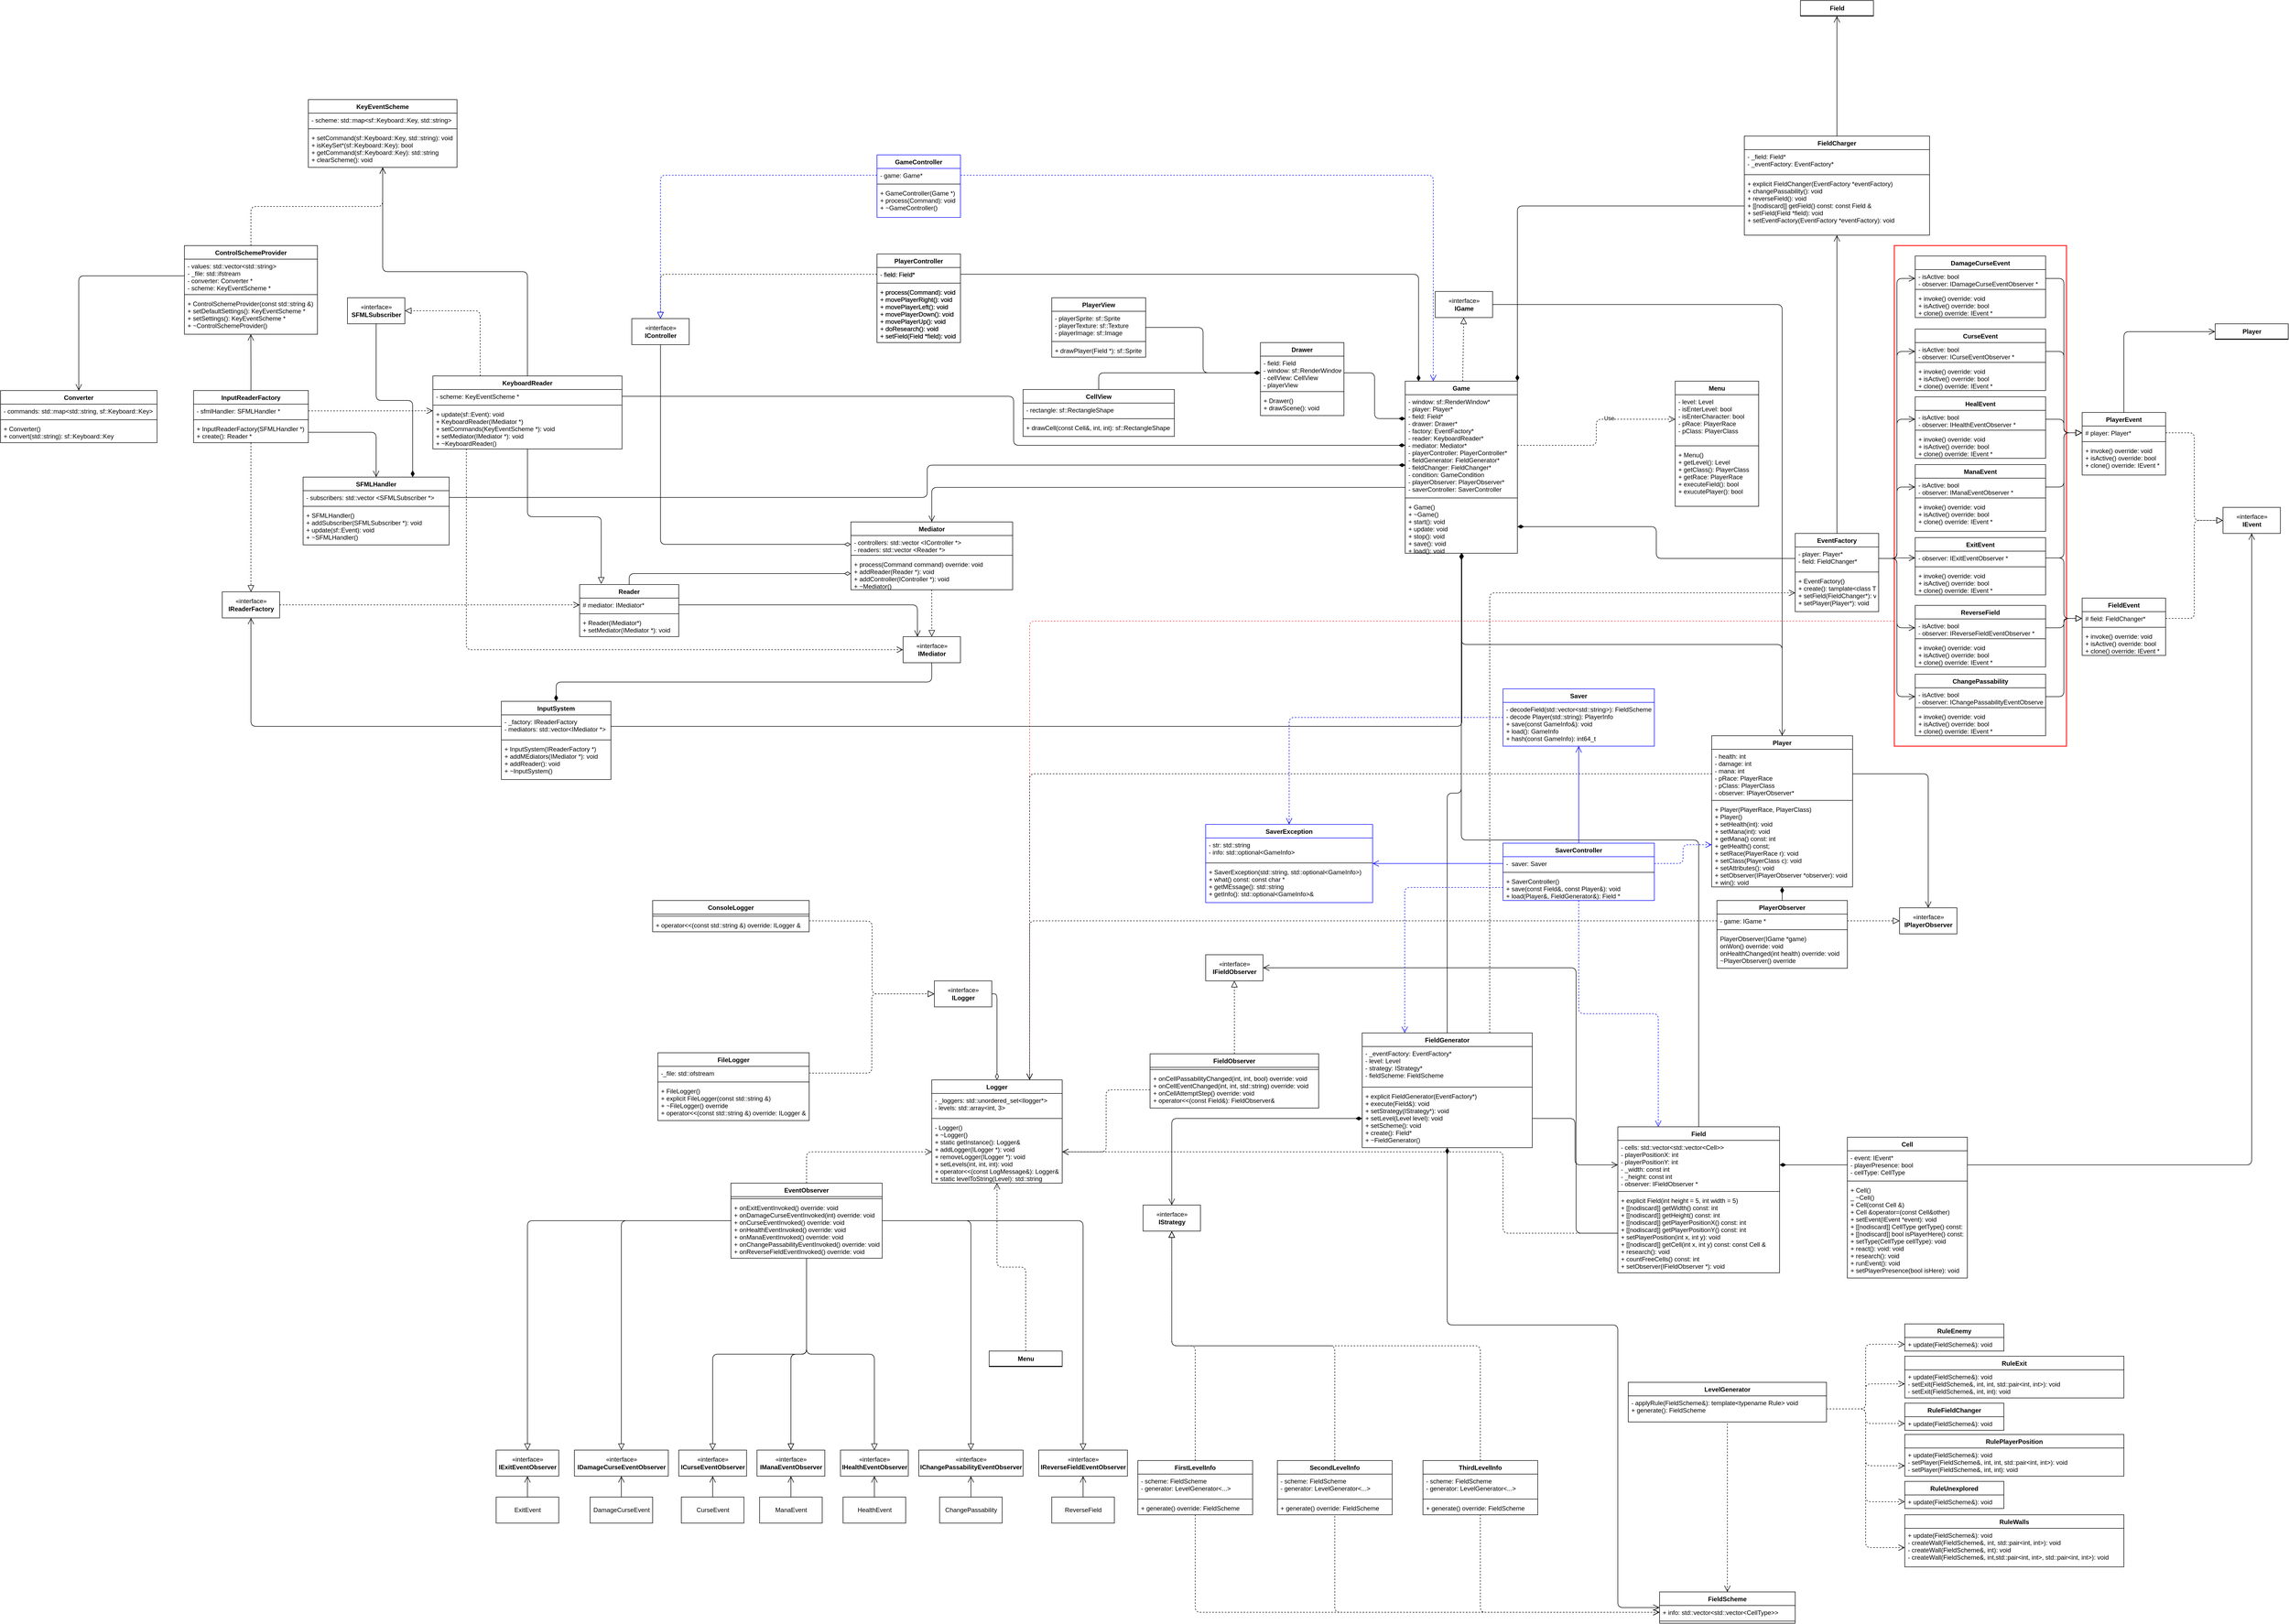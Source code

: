 <mxfile>
    <diagram id="tcWsLOk2HY8TygVJyUKO" name="Страница 1">
        <mxGraphModel dx="3752" dy="1647" grid="1" gridSize="10" guides="1" tooltips="1" connect="1" arrows="1" fold="1" page="1" pageScale="1" pageWidth="1169" pageHeight="827" math="0" shadow="0">
            <root>
                <mxCell id="0"/>
                <mxCell id="1" parent="0"/>
                <mxCell id="224" style="edgeStyle=orthogonalEdgeStyle;html=1;exitX=0;exitY=0.75;exitDx=0;exitDy=0;entryX=0.75;entryY=0;entryDx=0;entryDy=0;dashed=1;endArrow=open;endFill=0;endSize=10;strokeColor=#FF3333;" parent="1" source="223" target="194" edge="1">
                    <mxGeometry relative="1" as="geometry"/>
                </mxCell>
                <mxCell id="223" value="" style="rounded=0;whiteSpace=wrap;html=1;fillColor=none;strokeWidth=2;strokeColor=#FF3333;" parent="1" vertex="1">
                    <mxGeometry x="1560" y="20" width="330" height="960" as="geometry"/>
                </mxCell>
                <mxCell id="11" value="" style="edgeStyle=none;html=1;endArrow=block;endFill=0;endSize=10;dashed=1;" parent="1" source="6" target="10" edge="1">
                    <mxGeometry relative="1" as="geometry"/>
                </mxCell>
                <mxCell id="6" value="Game" style="swimlane;fontStyle=1;align=center;verticalAlign=top;childLayout=stackLayout;horizontal=1;startSize=26;horizontalStack=0;resizeParent=1;resizeParentMax=0;resizeLast=0;collapsible=1;marginBottom=0;" parent="1" vertex="1">
                    <mxGeometry x="622.5" y="280" width="215" height="330" as="geometry"/>
                </mxCell>
                <mxCell id="7" value="- window: sf::RenderWindow*&#10;- player: Player*&#10;- field: Field*&#10;- drawer: Drawer*&#10;- factory: EventFactory*&#10;- reader: KeyboardReader*&#10;- mediator: Mediator*&#10;- playerController: PlayerController*&#10;- fieldGenerator: FieldGenerator*&#10;- fieldChanger: FieldChanger*&#10;- condition: GameCondition&#10;- playerObserver: PlayerObserver*&#10;- saverController: SaverController" style="text;strokeColor=none;fillColor=none;align=left;verticalAlign=top;spacingLeft=4;spacingRight=4;overflow=hidden;rotatable=0;points=[[0,0.5],[1,0.5]];portConstraint=eastwest;" parent="6" vertex="1">
                    <mxGeometry y="26" width="215" height="194" as="geometry"/>
                </mxCell>
                <mxCell id="8" value="" style="line;strokeWidth=1;fillColor=none;align=left;verticalAlign=middle;spacingTop=-1;spacingLeft=3;spacingRight=3;rotatable=0;labelPosition=right;points=[];portConstraint=eastwest;" parent="6" vertex="1">
                    <mxGeometry y="220" width="215" height="8" as="geometry"/>
                </mxCell>
                <mxCell id="9" value="+ Game()&#10;+ ~Game()&#10;+ start(): void&#10;+ update: void&#10;+ stop(): void&#10;+ save(): void&#10;+ load(): void" style="text;strokeColor=none;fillColor=none;align=left;verticalAlign=top;spacingLeft=4;spacingRight=4;overflow=hidden;rotatable=0;points=[[0,0.5],[1,0.5]];portConstraint=eastwest;" parent="6" vertex="1">
                    <mxGeometry y="228" width="215" height="102" as="geometry"/>
                </mxCell>
                <mxCell id="158" style="edgeStyle=orthogonalEdgeStyle;html=1;exitX=1;exitY=0.5;exitDx=0;exitDy=0;endArrow=open;endFill=0;endSize=10;" parent="1" source="10" target="146" edge="1">
                    <mxGeometry relative="1" as="geometry"/>
                </mxCell>
                <mxCell id="10" value="«interface»&lt;br&gt;&lt;b&gt;IGame&lt;/b&gt;" style="html=1;" parent="1" vertex="1">
                    <mxGeometry x="680" y="108" width="110" height="50" as="geometry"/>
                </mxCell>
                <mxCell id="12" value="Drawer" style="swimlane;fontStyle=1;align=center;verticalAlign=top;childLayout=stackLayout;horizontal=1;startSize=26;horizontalStack=0;resizeParent=1;resizeParentMax=0;resizeLast=0;collapsible=1;marginBottom=0;" parent="1" vertex="1">
                    <mxGeometry x="345" y="206" width="160" height="140" as="geometry"/>
                </mxCell>
                <mxCell id="13" value="- field: Field&#10;- window: sf::RenderWindow*&#10;- cellView: CellView&#10;- playerView" style="text;strokeColor=none;fillColor=none;align=left;verticalAlign=top;spacingLeft=4;spacingRight=4;overflow=hidden;rotatable=0;points=[[0,0.5],[1,0.5]];portConstraint=eastwest;" parent="12" vertex="1">
                    <mxGeometry y="26" width="160" height="64" as="geometry"/>
                </mxCell>
                <mxCell id="14" value="" style="line;strokeWidth=1;fillColor=none;align=left;verticalAlign=middle;spacingTop=-1;spacingLeft=3;spacingRight=3;rotatable=0;labelPosition=right;points=[];portConstraint=eastwest;" parent="12" vertex="1">
                    <mxGeometry y="90" width="160" height="8" as="geometry"/>
                </mxCell>
                <mxCell id="15" value="+ Drawer()&#10;+ drawScene(): void" style="text;strokeColor=none;fillColor=none;align=left;verticalAlign=top;spacingLeft=4;spacingRight=4;overflow=hidden;rotatable=0;points=[[0,0.5],[1,0.5]];portConstraint=eastwest;" parent="12" vertex="1">
                    <mxGeometry y="98" width="160" height="42" as="geometry"/>
                </mxCell>
                <mxCell id="17" style="edgeStyle=orthogonalEdgeStyle;html=1;exitX=1;exitY=0.5;exitDx=0;exitDy=0;endArrow=diamondThin;endFill=1;endSize=10;entryX=0.001;entryY=0.236;entryDx=0;entryDy=0;entryPerimeter=0;" parent="1" source="13" target="7" edge="1">
                    <mxGeometry relative="1" as="geometry"/>
                </mxCell>
                <mxCell id="26" style="edgeStyle=orthogonalEdgeStyle;html=1;exitX=0.5;exitY=0;exitDx=0;exitDy=0;entryX=0;entryY=0.5;entryDx=0;entryDy=0;endArrow=diamondThin;endFill=1;endSize=10;" parent="1" source="18" target="13" edge="1">
                    <mxGeometry relative="1" as="geometry"/>
                </mxCell>
                <mxCell id="18" value="CellView" style="swimlane;fontStyle=1;align=center;verticalAlign=top;childLayout=stackLayout;horizontal=1;startSize=26;horizontalStack=0;resizeParent=1;resizeParentMax=0;resizeLast=0;collapsible=1;marginBottom=0;" parent="1" vertex="1">
                    <mxGeometry x="-110" y="296" width="290" height="90" as="geometry"/>
                </mxCell>
                <mxCell id="19" value="- rectangle: sf::RectangleShape" style="text;strokeColor=none;fillColor=none;align=left;verticalAlign=top;spacingLeft=4;spacingRight=4;overflow=hidden;rotatable=0;points=[[0,0.5],[1,0.5]];portConstraint=eastwest;" parent="18" vertex="1">
                    <mxGeometry y="26" width="290" height="26" as="geometry"/>
                </mxCell>
                <mxCell id="20" value="" style="line;strokeWidth=1;fillColor=none;align=left;verticalAlign=middle;spacingTop=-1;spacingLeft=3;spacingRight=3;rotatable=0;labelPosition=right;points=[];portConstraint=eastwest;" parent="18" vertex="1">
                    <mxGeometry y="52" width="290" height="8" as="geometry"/>
                </mxCell>
                <mxCell id="21" value="+ drawCell(const Cell&amp;, int, int): sf::RectangleShape" style="text;strokeColor=none;fillColor=none;align=left;verticalAlign=top;spacingLeft=4;spacingRight=4;overflow=hidden;rotatable=0;points=[[0,0.5],[1,0.5]];portConstraint=eastwest;" parent="18" vertex="1">
                    <mxGeometry y="60" width="290" height="30" as="geometry"/>
                </mxCell>
                <mxCell id="27" style="edgeStyle=orthogonalEdgeStyle;html=1;endArrow=diamondThin;endFill=1;endSize=10;" parent="1" source="22" target="13" edge="1">
                    <mxGeometry relative="1" as="geometry"/>
                </mxCell>
                <mxCell id="22" value="PlayerView" style="swimlane;fontStyle=1;align=center;verticalAlign=top;childLayout=stackLayout;horizontal=1;startSize=26;horizontalStack=0;resizeParent=1;resizeParentMax=0;resizeLast=0;collapsible=1;marginBottom=0;" parent="1" vertex="1">
                    <mxGeometry x="-55" y="120" width="180" height="114" as="geometry"/>
                </mxCell>
                <mxCell id="23" value="- playerSprite: sf::Sprite&#10;- playerTexture: sf::Texture&#10;- playerImage: sf::Image" style="text;strokeColor=none;fillColor=none;align=left;verticalAlign=top;spacingLeft=4;spacingRight=4;overflow=hidden;rotatable=0;points=[[0,0.5],[1,0.5]];portConstraint=eastwest;" parent="22" vertex="1">
                    <mxGeometry y="26" width="180" height="54" as="geometry"/>
                </mxCell>
                <mxCell id="24" value="" style="line;strokeWidth=1;fillColor=none;align=left;verticalAlign=middle;spacingTop=-1;spacingLeft=3;spacingRight=3;rotatable=0;labelPosition=right;points=[];portConstraint=eastwest;" parent="22" vertex="1">
                    <mxGeometry y="80" width="180" height="8" as="geometry"/>
                </mxCell>
                <mxCell id="25" value="+ drawPlayer(Field *): sf::Sprite" style="text;strokeColor=none;fillColor=none;align=left;verticalAlign=top;spacingLeft=4;spacingRight=4;overflow=hidden;rotatable=0;points=[[0,0.5],[1,0.5]];portConstraint=eastwest;" parent="22" vertex="1">
                    <mxGeometry y="88" width="180" height="26" as="geometry"/>
                </mxCell>
                <mxCell id="29" value="Menu" style="swimlane;fontStyle=1;align=center;verticalAlign=top;childLayout=stackLayout;horizontal=1;startSize=26;horizontalStack=0;resizeParent=1;resizeParentMax=0;resizeLast=0;collapsible=1;marginBottom=0;" parent="1" vertex="1">
                    <mxGeometry x="1140" y="280" width="160" height="240" as="geometry"/>
                </mxCell>
                <mxCell id="30" value="- level: Level &#10;- isEnterLevel: bool&#10;- isEnterCharacter: bool&#10;- pRace: PlayerRace&#10;- pClass: PlayerClass" style="text;strokeColor=none;fillColor=none;align=left;verticalAlign=top;spacingLeft=4;spacingRight=4;overflow=hidden;rotatable=0;points=[[0,0.5],[1,0.5]];portConstraint=eastwest;" parent="29" vertex="1">
                    <mxGeometry y="26" width="160" height="94" as="geometry"/>
                </mxCell>
                <mxCell id="31" value="" style="line;strokeWidth=1;fillColor=none;align=left;verticalAlign=middle;spacingTop=-1;spacingLeft=3;spacingRight=3;rotatable=0;labelPosition=right;points=[];portConstraint=eastwest;" parent="29" vertex="1">
                    <mxGeometry y="120" width="160" height="8" as="geometry"/>
                </mxCell>
                <mxCell id="32" value="+ Menu()&#10;+ getLevel(): Level&#10;+ getClass(): PlayerClass&#10;+ getRace: PlayerRace&#10;+ executeField(): bool&#10;+ exucutePlayer(): bool" style="text;strokeColor=none;fillColor=none;align=left;verticalAlign=top;spacingLeft=4;spacingRight=4;overflow=hidden;rotatable=0;points=[[0,0.5],[1,0.5]];portConstraint=eastwest;" parent="29" vertex="1">
                    <mxGeometry y="128" width="160" height="112" as="geometry"/>
                </mxCell>
                <mxCell id="33" style="edgeStyle=orthogonalEdgeStyle;html=1;exitX=1;exitY=0.5;exitDx=0;exitDy=0;entryX=0;entryY=0.5;entryDx=0;entryDy=0;endArrow=open;endFill=0;endSize=10;dashed=1;" parent="1" source="7" target="30" edge="1">
                    <mxGeometry relative="1" as="geometry"/>
                </mxCell>
                <mxCell id="34" value="Use" style="edgeLabel;html=1;align=center;verticalAlign=middle;resizable=0;points=[];" parent="33" vertex="1" connectable="0">
                    <mxGeometry x="0.275" y="2" relative="1" as="geometry">
                        <mxPoint x="1" as="offset"/>
                    </mxGeometry>
                </mxCell>
                <mxCell id="57" style="edgeStyle=orthogonalEdgeStyle;html=1;endArrow=block;endFill=0;endSize=10;entryX=0.218;entryY=-0.014;entryDx=0;entryDy=0;entryPerimeter=0;" parent="1" source="278" target="53" edge="1">
                    <mxGeometry relative="1" as="geometry">
                        <mxPoint x="160" y="790" as="sourcePoint"/>
                    </mxGeometry>
                </mxCell>
                <mxCell id="45" style="edgeStyle=orthogonalEdgeStyle;html=1;endArrow=diamondThin;endFill=1;endSize=10;entryX=0;entryY=0.5;entryDx=0;entryDy=0;" parent="1" source="279" target="7" edge="1">
                    <mxGeometry relative="1" as="geometry">
                        <mxPoint x="342.5" y="841" as="sourcePoint"/>
                    </mxGeometry>
                </mxCell>
                <mxCell id="59" style="edgeStyle=orthogonalEdgeStyle;html=1;endArrow=block;endFill=0;endSize=10;dashed=1;" parent="1" source="46" target="50" edge="1">
                    <mxGeometry relative="1" as="geometry"/>
                </mxCell>
                <mxCell id="297" style="edgeStyle=orthogonalEdgeStyle;html=1;exitX=0.5;exitY=0;exitDx=0;exitDy=0;entryX=0.002;entryY=0.916;entryDx=0;entryDy=0;entryPerimeter=0;startArrow=open;startFill=0;endArrow=none;endFill=0;startSize=10;endSize=10;strokeWidth=1;" parent="1" source="46" target="7" edge="1">
                    <mxGeometry relative="1" as="geometry"/>
                </mxCell>
                <mxCell id="46" value="Mediator" style="swimlane;fontStyle=1;align=center;verticalAlign=top;childLayout=stackLayout;horizontal=1;startSize=26;horizontalStack=0;resizeParent=1;resizeParentMax=0;resizeLast=0;collapsible=1;marginBottom=0;" parent="1" vertex="1">
                    <mxGeometry x="-440" y="550" width="310" height="130" as="geometry"/>
                </mxCell>
                <mxCell id="47" value="- controllers: std::vector &lt;IController *&gt;&#10;- readers: std::vector &lt;Reader *&gt;" style="text;strokeColor=none;fillColor=none;align=left;verticalAlign=top;spacingLeft=4;spacingRight=4;overflow=hidden;rotatable=0;points=[[0,0.5],[1,0.5]];portConstraint=eastwest;" parent="46" vertex="1">
                    <mxGeometry y="26" width="310" height="34" as="geometry"/>
                </mxCell>
                <mxCell id="48" value="" style="line;strokeWidth=1;fillColor=none;align=left;verticalAlign=middle;spacingTop=-1;spacingLeft=3;spacingRight=3;rotatable=0;labelPosition=right;points=[];portConstraint=eastwest;" parent="46" vertex="1">
                    <mxGeometry y="60" width="310" height="8" as="geometry"/>
                </mxCell>
                <mxCell id="49" value="+ process(Command command) override: void&#10;+ addReader(Reader *): void &#10;+ addController(IController *): void &#10;+ ~Mediator()" style="text;strokeColor=none;fillColor=none;align=left;verticalAlign=top;spacingLeft=4;spacingRight=4;overflow=hidden;rotatable=0;points=[[0,0.5],[1,0.5]];portConstraint=eastwest;" parent="46" vertex="1">
                    <mxGeometry y="68" width="310" height="62" as="geometry"/>
                </mxCell>
                <mxCell id="314" style="edgeStyle=orthogonalEdgeStyle;html=1;exitX=0.5;exitY=1;exitDx=0;exitDy=0;entryX=0.5;entryY=0;entryDx=0;entryDy=0;startArrow=none;startFill=0;endArrow=diamondThin;endFill=1;startSize=10;endSize=10;strokeWidth=1;" parent="1" source="50" target="310" edge="1">
                    <mxGeometry relative="1" as="geometry"/>
                </mxCell>
                <mxCell id="50" value="«interface»&lt;br&gt;&lt;b&gt;IMediator&lt;/b&gt;" style="html=1;" parent="1" vertex="1">
                    <mxGeometry x="-340" y="770" width="110" height="50" as="geometry"/>
                </mxCell>
                <mxCell id="73" style="edgeStyle=orthogonalEdgeStyle;html=1;exitX=0.5;exitY=0;exitDx=0;exitDy=0;entryX=0;entryY=0.5;entryDx=0;entryDy=0;endArrow=diamondThin;endFill=0;endSize=10;" parent="1" source="53" target="49" edge="1">
                    <mxGeometry relative="1" as="geometry"/>
                </mxCell>
                <mxCell id="53" value="Reader" style="swimlane;fontStyle=1;align=center;verticalAlign=top;childLayout=stackLayout;horizontal=1;startSize=26;horizontalStack=0;resizeParent=1;resizeParentMax=0;resizeLast=0;collapsible=1;marginBottom=0;" parent="1" vertex="1">
                    <mxGeometry x="-960" y="670" width="190" height="100" as="geometry"/>
                </mxCell>
                <mxCell id="54" value="# mediator: IMediator*" style="text;strokeColor=none;fillColor=none;align=left;verticalAlign=top;spacingLeft=4;spacingRight=4;overflow=hidden;rotatable=0;points=[[0,0.5],[1,0.5]];portConstraint=eastwest;" parent="53" vertex="1">
                    <mxGeometry y="26" width="190" height="26" as="geometry"/>
                </mxCell>
                <mxCell id="55" value="" style="line;strokeWidth=1;fillColor=none;align=left;verticalAlign=middle;spacingTop=-1;spacingLeft=3;spacingRight=3;rotatable=0;labelPosition=right;points=[];portConstraint=eastwest;" parent="53" vertex="1">
                    <mxGeometry y="52" width="190" height="8" as="geometry"/>
                </mxCell>
                <mxCell id="56" value="+ Reader(IMediator*)&#10;+ setMediator(IMediator *): void" style="text;strokeColor=none;fillColor=none;align=left;verticalAlign=top;spacingLeft=4;spacingRight=4;overflow=hidden;rotatable=0;points=[[0,0.5],[1,0.5]];portConstraint=eastwest;" parent="53" vertex="1">
                    <mxGeometry y="60" width="190" height="40" as="geometry"/>
                </mxCell>
                <mxCell id="63" style="edgeStyle=orthogonalEdgeStyle;html=1;entryX=0;entryY=0.5;entryDx=0;entryDy=0;endArrow=open;endFill=0;endSize=10;dashed=1;exitX=0.177;exitY=0.998;exitDx=0;exitDy=0;exitPerimeter=0;" parent="1" source="281" target="50" edge="1">
                    <mxGeometry relative="1" as="geometry">
                        <mxPoint x="-22.5" y="841" as="sourcePoint"/>
                    </mxGeometry>
                </mxCell>
                <mxCell id="70" style="edgeStyle=orthogonalEdgeStyle;html=1;exitX=0;exitY=0.5;exitDx=0;exitDy=0;entryX=0.5;entryY=0;entryDx=0;entryDy=0;endArrow=block;endFill=0;endSize=10;dashed=1;" parent="1" source="65" target="69" edge="1">
                    <mxGeometry relative="1" as="geometry"/>
                </mxCell>
                <mxCell id="64" value="PlayerController" style="swimlane;fontStyle=1;align=center;verticalAlign=top;childLayout=stackLayout;horizontal=1;startSize=26;horizontalStack=0;resizeParent=1;resizeParentMax=0;resizeLast=0;collapsible=1;marginBottom=0;" parent="1" vertex="1">
                    <mxGeometry x="-390" y="36" width="160" height="170" as="geometry"/>
                </mxCell>
                <mxCell id="65" value="- field: Field*" style="text;strokeColor=none;fillColor=none;align=left;verticalAlign=top;spacingLeft=4;spacingRight=4;overflow=hidden;rotatable=0;points=[[0,0.5],[1,0.5]];portConstraint=eastwest;" parent="64" vertex="1">
                    <mxGeometry y="26" width="160" height="26" as="geometry"/>
                </mxCell>
                <mxCell id="66" value="" style="line;strokeWidth=1;fillColor=none;align=left;verticalAlign=middle;spacingTop=-1;spacingLeft=3;spacingRight=3;rotatable=0;labelPosition=right;points=[];portConstraint=eastwest;" parent="64" vertex="1">
                    <mxGeometry y="52" width="160" height="8" as="geometry"/>
                </mxCell>
                <mxCell id="67" value="+ process(Command): void&#10;+ movePlayerRight(): void&#10;+ movePlayerLeft(): void&#10;+ movePlayerDown(): void&#10;+ movePlayerUp(): void&#10;+ doResearch(): void&#10;+ setField(Field *field): void" style="text;strokeColor=none;fillColor=none;align=left;verticalAlign=top;spacingLeft=4;spacingRight=4;overflow=hidden;rotatable=0;points=[[0,0.5],[1,0.5]];portConstraint=eastwest;" parent="64" vertex="1">
                    <mxGeometry y="60" width="160" height="110" as="geometry"/>
                </mxCell>
                <mxCell id="72" style="edgeStyle=orthogonalEdgeStyle;html=1;exitX=0.5;exitY=1;exitDx=0;exitDy=0;entryX=0;entryY=0.5;entryDx=0;entryDy=0;endArrow=diamondThin;endFill=0;endSize=10;" parent="1" source="69" target="47" edge="1">
                    <mxGeometry relative="1" as="geometry"/>
                </mxCell>
                <mxCell id="69" value="«interface»&lt;br&gt;&lt;b&gt;IController&lt;/b&gt;" style="html=1;" parent="1" vertex="1">
                    <mxGeometry x="-860" y="160" width="110" height="50" as="geometry"/>
                </mxCell>
                <mxCell id="71" style="edgeStyle=orthogonalEdgeStyle;html=1;exitX=1;exitY=0.5;exitDx=0;exitDy=0;endArrow=diamondThin;endFill=1;endSize=10;entryX=0.119;entryY=0.001;entryDx=0;entryDy=0;entryPerimeter=0;" parent="1" source="65" target="6" edge="1">
                    <mxGeometry relative="1" as="geometry"/>
                </mxCell>
                <mxCell id="174" style="edgeStyle=orthogonalEdgeStyle;html=1;exitX=0.5;exitY=0;exitDx=0;exitDy=0;endArrow=open;endFill=0;endSize=10;" parent="1" source="74" target="169" edge="1">
                    <mxGeometry relative="1" as="geometry"/>
                </mxCell>
                <mxCell id="74" value="EventFactory" style="swimlane;fontStyle=1;align=center;verticalAlign=top;childLayout=stackLayout;horizontal=1;startSize=26;horizontalStack=0;resizeParent=1;resizeParentMax=0;resizeLast=0;collapsible=1;marginBottom=0;" parent="1" vertex="1">
                    <mxGeometry x="1370" y="572" width="160" height="150" as="geometry"/>
                </mxCell>
                <mxCell id="75" value="- player: Player*&#10;- field: FieldChanger*" style="text;strokeColor=none;fillColor=none;align=left;verticalAlign=top;spacingLeft=4;spacingRight=4;overflow=hidden;rotatable=0;points=[[0,0.5],[1,0.5]];portConstraint=eastwest;" parent="74" vertex="1">
                    <mxGeometry y="26" width="160" height="44" as="geometry"/>
                </mxCell>
                <mxCell id="76" value="" style="line;strokeWidth=1;fillColor=none;align=left;verticalAlign=middle;spacingTop=-1;spacingLeft=3;spacingRight=3;rotatable=0;labelPosition=right;points=[];portConstraint=eastwest;" parent="74" vertex="1">
                    <mxGeometry y="70" width="160" height="8" as="geometry"/>
                </mxCell>
                <mxCell id="77" value="+ EventFactory()&#10;+ create(): tamplate&lt;class T&gt; T*&#10;+ setField(FieldChanger*): void&#10;+ setPlayer(Player*): void" style="text;strokeColor=none;fillColor=none;align=left;verticalAlign=top;spacingLeft=4;spacingRight=4;overflow=hidden;rotatable=0;points=[[0,0.5],[1,0.5]];portConstraint=eastwest;" parent="74" vertex="1">
                    <mxGeometry y="78" width="160" height="72" as="geometry"/>
                </mxCell>
                <mxCell id="78" style="edgeStyle=orthogonalEdgeStyle;html=1;exitX=0;exitY=0.5;exitDx=0;exitDy=0;endArrow=diamondThin;endFill=1;endSize=10;" parent="1" source="75" target="9" edge="1">
                    <mxGeometry relative="1" as="geometry"/>
                </mxCell>
                <mxCell id="79" value="ChangePassability" style="swimlane;fontStyle=1;align=center;verticalAlign=top;childLayout=stackLayout;horizontal=1;startSize=26;horizontalStack=0;resizeParent=1;resizeParentMax=0;resizeLast=0;collapsible=1;marginBottom=0;" parent="1" vertex="1">
                    <mxGeometry x="1600" y="842" width="250" height="118" as="geometry"/>
                </mxCell>
                <mxCell id="80" value="- isActive: bool&#10;- observer: IChangePassabilityEventObserver *" style="text;strokeColor=none;fillColor=none;align=left;verticalAlign=top;spacingLeft=4;spacingRight=4;overflow=hidden;rotatable=0;points=[[0,0.5],[1,0.5]];portConstraint=eastwest;" parent="79" vertex="1">
                    <mxGeometry y="26" width="250" height="34" as="geometry"/>
                </mxCell>
                <mxCell id="81" value="" style="line;strokeWidth=1;fillColor=none;align=left;verticalAlign=middle;spacingTop=-1;spacingLeft=3;spacingRight=3;rotatable=0;labelPosition=right;points=[];portConstraint=eastwest;" parent="79" vertex="1">
                    <mxGeometry y="60" width="250" height="8" as="geometry"/>
                </mxCell>
                <mxCell id="82" value="+ invoke() override: void&#10;+ isActive() override: bool&#10;+ clone() override: IEvent *" style="text;strokeColor=none;fillColor=none;align=left;verticalAlign=top;spacingLeft=4;spacingRight=4;overflow=hidden;rotatable=0;points=[[0,0.5],[1,0.5]];portConstraint=eastwest;" parent="79" vertex="1">
                    <mxGeometry y="68" width="250" height="50" as="geometry"/>
                </mxCell>
                <mxCell id="83" value="ReverseField" style="swimlane;fontStyle=1;align=center;verticalAlign=top;childLayout=stackLayout;horizontal=1;startSize=26;horizontalStack=0;resizeParent=1;resizeParentMax=0;resizeLast=0;collapsible=1;marginBottom=0;" parent="1" vertex="1">
                    <mxGeometry x="1600" y="710" width="250" height="118" as="geometry"/>
                </mxCell>
                <mxCell id="84" value="- isActive: bool&#10;- observer: IReverseFieldEventObserver *" style="text;strokeColor=none;fillColor=none;align=left;verticalAlign=top;spacingLeft=4;spacingRight=4;overflow=hidden;rotatable=0;points=[[0,0.5],[1,0.5]];portConstraint=eastwest;" parent="83" vertex="1">
                    <mxGeometry y="26" width="250" height="34" as="geometry"/>
                </mxCell>
                <mxCell id="85" value="" style="line;strokeWidth=1;fillColor=none;align=left;verticalAlign=middle;spacingTop=-1;spacingLeft=3;spacingRight=3;rotatable=0;labelPosition=right;points=[];portConstraint=eastwest;" parent="83" vertex="1">
                    <mxGeometry y="60" width="250" height="8" as="geometry"/>
                </mxCell>
                <mxCell id="86" value="+ invoke() override: void&#10;+ isActive() override: bool&#10;+ clone() override: IEvent *" style="text;strokeColor=none;fillColor=none;align=left;verticalAlign=top;spacingLeft=4;spacingRight=4;overflow=hidden;rotatable=0;points=[[0,0.5],[1,0.5]];portConstraint=eastwest;" parent="83" vertex="1">
                    <mxGeometry y="68" width="250" height="50" as="geometry"/>
                </mxCell>
                <mxCell id="87" value="CurseEvent" style="swimlane;fontStyle=1;align=center;verticalAlign=top;childLayout=stackLayout;horizontal=1;startSize=26;horizontalStack=0;resizeParent=1;resizeParentMax=0;resizeLast=0;collapsible=1;marginBottom=0;" parent="1" vertex="1">
                    <mxGeometry x="1600" y="180" width="250" height="118" as="geometry"/>
                </mxCell>
                <mxCell id="88" value="- isActive: bool&#10;- observer: ICurseEventObserver *" style="text;strokeColor=none;fillColor=none;align=left;verticalAlign=top;spacingLeft=4;spacingRight=4;overflow=hidden;rotatable=0;points=[[0,0.5],[1,0.5]];portConstraint=eastwest;" parent="87" vertex="1">
                    <mxGeometry y="26" width="250" height="34" as="geometry"/>
                </mxCell>
                <mxCell id="89" value="" style="line;strokeWidth=1;fillColor=none;align=left;verticalAlign=middle;spacingTop=-1;spacingLeft=3;spacingRight=3;rotatable=0;labelPosition=right;points=[];portConstraint=eastwest;" parent="87" vertex="1">
                    <mxGeometry y="60" width="250" height="8" as="geometry"/>
                </mxCell>
                <mxCell id="90" value="+ invoke() override: void&#10;+ isActive() override: bool&#10;+ clone() override: IEvent *" style="text;strokeColor=none;fillColor=none;align=left;verticalAlign=top;spacingLeft=4;spacingRight=4;overflow=hidden;rotatable=0;points=[[0,0.5],[1,0.5]];portConstraint=eastwest;" parent="87" vertex="1">
                    <mxGeometry y="68" width="250" height="50" as="geometry"/>
                </mxCell>
                <mxCell id="91" value="DamageCurseEvent" style="swimlane;fontStyle=1;align=center;verticalAlign=top;childLayout=stackLayout;horizontal=1;startSize=26;horizontalStack=0;resizeParent=1;resizeParentMax=0;resizeLast=0;collapsible=1;marginBottom=0;" parent="1" vertex="1">
                    <mxGeometry x="1600" y="40" width="250" height="118" as="geometry"/>
                </mxCell>
                <mxCell id="92" value="- isActive: bool&#10;- observer: IDamageCurseEventObserver *" style="text;strokeColor=none;fillColor=none;align=left;verticalAlign=top;spacingLeft=4;spacingRight=4;overflow=hidden;rotatable=0;points=[[0,0.5],[1,0.5]];portConstraint=eastwest;" parent="91" vertex="1">
                    <mxGeometry y="26" width="250" height="34" as="geometry"/>
                </mxCell>
                <mxCell id="93" value="" style="line;strokeWidth=1;fillColor=none;align=left;verticalAlign=middle;spacingTop=-1;spacingLeft=3;spacingRight=3;rotatable=0;labelPosition=right;points=[];portConstraint=eastwest;" parent="91" vertex="1">
                    <mxGeometry y="60" width="250" height="8" as="geometry"/>
                </mxCell>
                <mxCell id="94" value="+ invoke() override: void&#10;+ isActive() override: bool&#10;+ clone() override: IEvent *" style="text;strokeColor=none;fillColor=none;align=left;verticalAlign=top;spacingLeft=4;spacingRight=4;overflow=hidden;rotatable=0;points=[[0,0.5],[1,0.5]];portConstraint=eastwest;" parent="91" vertex="1">
                    <mxGeometry y="68" width="250" height="50" as="geometry"/>
                </mxCell>
                <mxCell id="95" value="HealEvent" style="swimlane;fontStyle=1;align=center;verticalAlign=top;childLayout=stackLayout;horizontal=1;startSize=26;horizontalStack=0;resizeParent=1;resizeParentMax=0;resizeLast=0;collapsible=1;marginBottom=0;" parent="1" vertex="1">
                    <mxGeometry x="1600" y="310" width="250" height="118" as="geometry"/>
                </mxCell>
                <mxCell id="96" value="- isActive: bool&#10;- observer: IHealthEventObserver *" style="text;strokeColor=none;fillColor=none;align=left;verticalAlign=top;spacingLeft=4;spacingRight=4;overflow=hidden;rotatable=0;points=[[0,0.5],[1,0.5]];portConstraint=eastwest;" parent="95" vertex="1">
                    <mxGeometry y="26" width="250" height="34" as="geometry"/>
                </mxCell>
                <mxCell id="97" value="" style="line;strokeWidth=1;fillColor=none;align=left;verticalAlign=middle;spacingTop=-1;spacingLeft=3;spacingRight=3;rotatable=0;labelPosition=right;points=[];portConstraint=eastwest;" parent="95" vertex="1">
                    <mxGeometry y="60" width="250" height="8" as="geometry"/>
                </mxCell>
                <mxCell id="98" value="+ invoke() override: void&#10;+ isActive() override: bool&#10;+ clone() override: IEvent *" style="text;strokeColor=none;fillColor=none;align=left;verticalAlign=top;spacingLeft=4;spacingRight=4;overflow=hidden;rotatable=0;points=[[0,0.5],[1,0.5]];portConstraint=eastwest;" parent="95" vertex="1">
                    <mxGeometry y="68" width="250" height="50" as="geometry"/>
                </mxCell>
                <mxCell id="99" value="ManaEvent" style="swimlane;fontStyle=1;align=center;verticalAlign=top;childLayout=stackLayout;horizontal=1;startSize=26;horizontalStack=0;resizeParent=1;resizeParentMax=0;resizeLast=0;collapsible=1;marginBottom=0;" parent="1" vertex="1">
                    <mxGeometry x="1600" y="440" width="250" height="128" as="geometry"/>
                </mxCell>
                <mxCell id="100" value="- isActive: bool&#10;- observer: IManaEventObserver *" style="text;strokeColor=none;fillColor=none;align=left;verticalAlign=top;spacingLeft=4;spacingRight=4;overflow=hidden;rotatable=0;points=[[0,0.5],[1,0.5]];portConstraint=eastwest;" parent="99" vertex="1">
                    <mxGeometry y="26" width="250" height="34" as="geometry"/>
                </mxCell>
                <mxCell id="101" value="" style="line;strokeWidth=1;fillColor=none;align=left;verticalAlign=middle;spacingTop=-1;spacingLeft=3;spacingRight=3;rotatable=0;labelPosition=right;points=[];portConstraint=eastwest;" parent="99" vertex="1">
                    <mxGeometry y="60" width="250" height="8" as="geometry"/>
                </mxCell>
                <mxCell id="102" value="+ invoke() override: void&#10;+ isActive() override: bool&#10;+ clone() override: IEvent *" style="text;strokeColor=none;fillColor=none;align=left;verticalAlign=top;spacingLeft=4;spacingRight=4;overflow=hidden;rotatable=0;points=[[0,0.5],[1,0.5]];portConstraint=eastwest;" parent="99" vertex="1">
                    <mxGeometry y="68" width="250" height="60" as="geometry"/>
                </mxCell>
                <mxCell id="155" style="edgeStyle=orthogonalEdgeStyle;html=1;exitX=0.5;exitY=0;exitDx=0;exitDy=0;entryX=0;entryY=0.5;entryDx=0;entryDy=0;endArrow=open;endFill=0;endSize=10;" parent="1" source="103" target="151" edge="1">
                    <mxGeometry relative="1" as="geometry"/>
                </mxCell>
                <mxCell id="103" value="PlayerEvent" style="swimlane;fontStyle=1;align=center;verticalAlign=top;childLayout=stackLayout;horizontal=1;startSize=26;horizontalStack=0;resizeParent=1;resizeParentMax=0;resizeLast=0;collapsible=1;marginBottom=0;" parent="1" vertex="1">
                    <mxGeometry x="1920" y="340" width="160" height="120" as="geometry"/>
                </mxCell>
                <mxCell id="104" value="# player: Player*" style="text;strokeColor=none;fillColor=none;align=left;verticalAlign=top;spacingLeft=4;spacingRight=4;overflow=hidden;rotatable=0;points=[[0,0.5],[1,0.5]];portConstraint=eastwest;" parent="103" vertex="1">
                    <mxGeometry y="26" width="160" height="26" as="geometry"/>
                </mxCell>
                <mxCell id="105" value="" style="line;strokeWidth=1;fillColor=none;align=left;verticalAlign=middle;spacingTop=-1;spacingLeft=3;spacingRight=3;rotatable=0;labelPosition=right;points=[];portConstraint=eastwest;" parent="103" vertex="1">
                    <mxGeometry y="52" width="160" height="8" as="geometry"/>
                </mxCell>
                <mxCell id="106" value="+ invoke() override: void&#10;+ isActive() override: bool&#10;+ clone() override: IEvent *" style="text;strokeColor=none;fillColor=none;align=left;verticalAlign=top;spacingLeft=4;spacingRight=4;overflow=hidden;rotatable=0;points=[[0,0.5],[1,0.5]];portConstraint=eastwest;" parent="103" vertex="1">
                    <mxGeometry y="60" width="160" height="60" as="geometry"/>
                </mxCell>
                <mxCell id="107" value="ExitEvent" style="swimlane;fontStyle=1;align=center;verticalAlign=top;childLayout=stackLayout;horizontal=1;startSize=26;horizontalStack=0;resizeParent=1;resizeParentMax=0;resizeLast=0;collapsible=1;marginBottom=0;" parent="1" vertex="1">
                    <mxGeometry x="1600" y="580" width="250" height="110" as="geometry"/>
                </mxCell>
                <mxCell id="108" value="- observer: IExitEventObserver *" style="text;strokeColor=none;fillColor=none;align=left;verticalAlign=top;spacingLeft=4;spacingRight=4;overflow=hidden;rotatable=0;points=[[0,0.5],[1,0.5]];portConstraint=eastwest;" parent="107" vertex="1">
                    <mxGeometry y="26" width="250" height="26" as="geometry"/>
                </mxCell>
                <mxCell id="109" value="" style="line;strokeWidth=1;fillColor=none;align=left;verticalAlign=middle;spacingTop=-1;spacingLeft=3;spacingRight=3;rotatable=0;labelPosition=right;points=[];portConstraint=eastwest;" parent="107" vertex="1">
                    <mxGeometry y="52" width="250" height="8" as="geometry"/>
                </mxCell>
                <mxCell id="110" value="+ invoke() override: void&#10;+ isActive() override: bool&#10;+ clone() override: IEvent *" style="text;strokeColor=none;fillColor=none;align=left;verticalAlign=top;spacingLeft=4;spacingRight=4;overflow=hidden;rotatable=0;points=[[0,0.5],[1,0.5]];portConstraint=eastwest;" parent="107" vertex="1">
                    <mxGeometry y="60" width="250" height="50" as="geometry"/>
                </mxCell>
                <mxCell id="111" value="FieldEvent" style="swimlane;fontStyle=1;align=center;verticalAlign=top;childLayout=stackLayout;horizontal=1;startSize=26;horizontalStack=0;resizeParent=1;resizeParentMax=0;resizeLast=0;collapsible=1;marginBottom=0;" parent="1" vertex="1">
                    <mxGeometry x="1920" y="696" width="160" height="110" as="geometry"/>
                </mxCell>
                <mxCell id="112" value="# field: FieldChanger*" style="text;strokeColor=none;fillColor=none;align=left;verticalAlign=top;spacingLeft=4;spacingRight=4;overflow=hidden;rotatable=0;points=[[0,0.5],[1,0.5]];portConstraint=eastwest;" parent="111" vertex="1">
                    <mxGeometry y="26" width="160" height="26" as="geometry"/>
                </mxCell>
                <mxCell id="113" value="" style="line;strokeWidth=1;fillColor=none;align=left;verticalAlign=middle;spacingTop=-1;spacingLeft=3;spacingRight=3;rotatable=0;labelPosition=right;points=[];portConstraint=eastwest;" parent="111" vertex="1">
                    <mxGeometry y="52" width="160" height="8" as="geometry"/>
                </mxCell>
                <mxCell id="114" value="+ invoke() override: void&#10;+ isActive() override: bool&#10;+ clone() override: IEvent *" style="text;strokeColor=none;fillColor=none;align=left;verticalAlign=top;spacingLeft=4;spacingRight=4;overflow=hidden;rotatable=0;points=[[0,0.5],[1,0.5]];portConstraint=eastwest;" parent="111" vertex="1">
                    <mxGeometry y="60" width="160" height="50" as="geometry"/>
                </mxCell>
                <mxCell id="115" style="edgeStyle=orthogonalEdgeStyle;html=1;exitX=1;exitY=0.5;exitDx=0;exitDy=0;entryX=0;entryY=0.5;entryDx=0;entryDy=0;endArrow=open;endFill=0;endSize=10;" parent="1" source="75" target="92" edge="1">
                    <mxGeometry relative="1" as="geometry"/>
                </mxCell>
                <mxCell id="116" style="edgeStyle=orthogonalEdgeStyle;html=1;exitX=1;exitY=0.5;exitDx=0;exitDy=0;entryX=0;entryY=0.5;entryDx=0;entryDy=0;endArrow=open;endFill=0;endSize=10;" parent="1" source="75" target="88" edge="1">
                    <mxGeometry relative="1" as="geometry"/>
                </mxCell>
                <mxCell id="117" style="edgeStyle=orthogonalEdgeStyle;html=1;exitX=1;exitY=0.5;exitDx=0;exitDy=0;entryX=0;entryY=0.5;entryDx=0;entryDy=0;endArrow=open;endFill=0;endSize=10;" parent="1" source="75" target="96" edge="1">
                    <mxGeometry relative="1" as="geometry"/>
                </mxCell>
                <mxCell id="119" style="edgeStyle=orthogonalEdgeStyle;html=1;exitX=1;exitY=0.5;exitDx=0;exitDy=0;entryX=0;entryY=0.5;entryDx=0;entryDy=0;endArrow=open;endFill=0;endSize=10;" parent="1" source="75" target="100" edge="1">
                    <mxGeometry relative="1" as="geometry"/>
                </mxCell>
                <mxCell id="120" style="edgeStyle=orthogonalEdgeStyle;html=1;exitX=1;exitY=0.5;exitDx=0;exitDy=0;entryX=0;entryY=0.5;entryDx=0;entryDy=0;endArrow=open;endFill=0;endSize=10;" parent="1" source="75" target="108" edge="1">
                    <mxGeometry relative="1" as="geometry"/>
                </mxCell>
                <mxCell id="121" style="edgeStyle=orthogonalEdgeStyle;html=1;exitX=1;exitY=0.5;exitDx=0;exitDy=0;entryX=0;entryY=0.5;entryDx=0;entryDy=0;endArrow=open;endFill=0;endSize=10;" parent="1" source="75" target="84" edge="1">
                    <mxGeometry relative="1" as="geometry"/>
                </mxCell>
                <mxCell id="122" style="edgeStyle=orthogonalEdgeStyle;html=1;exitX=1;exitY=0.5;exitDx=0;exitDy=0;entryX=0;entryY=0.5;entryDx=0;entryDy=0;endArrow=open;endFill=0;endSize=10;" parent="1" source="75" target="80" edge="1">
                    <mxGeometry relative="1" as="geometry"/>
                </mxCell>
                <mxCell id="123" style="edgeStyle=orthogonalEdgeStyle;html=1;exitX=1;exitY=0.5;exitDx=0;exitDy=0;entryX=0;entryY=0.5;entryDx=0;entryDy=0;endArrow=block;endFill=0;endSize=10;" parent="1" source="108" target="112" edge="1">
                    <mxGeometry relative="1" as="geometry"/>
                </mxCell>
                <mxCell id="124" style="edgeStyle=orthogonalEdgeStyle;html=1;exitX=1;exitY=0.5;exitDx=0;exitDy=0;endArrow=block;endFill=0;endSize=10;" parent="1" source="84" target="112" edge="1">
                    <mxGeometry relative="1" as="geometry"/>
                </mxCell>
                <mxCell id="125" style="edgeStyle=orthogonalEdgeStyle;html=1;exitX=1;exitY=0.5;exitDx=0;exitDy=0;endArrow=block;endFill=0;endSize=10;" parent="1" source="80" target="112" edge="1">
                    <mxGeometry relative="1" as="geometry"/>
                </mxCell>
                <mxCell id="126" style="edgeStyle=orthogonalEdgeStyle;html=1;exitX=1;exitY=0.5;exitDx=0;exitDy=0;entryX=0;entryY=0.5;entryDx=0;entryDy=0;endArrow=block;endFill=0;endSize=10;" parent="1" source="100" target="104" edge="1">
                    <mxGeometry relative="1" as="geometry"/>
                </mxCell>
                <mxCell id="127" style="edgeStyle=orthogonalEdgeStyle;html=1;exitX=1;exitY=0.5;exitDx=0;exitDy=0;endArrow=block;endFill=0;endSize=10;" parent="1" source="96" target="104" edge="1">
                    <mxGeometry relative="1" as="geometry"/>
                </mxCell>
                <mxCell id="128" style="edgeStyle=orthogonalEdgeStyle;html=1;exitX=1;exitY=0.5;exitDx=0;exitDy=0;endArrow=block;endFill=0;endSize=10;" parent="1" source="88" target="104" edge="1">
                    <mxGeometry relative="1" as="geometry"/>
                </mxCell>
                <mxCell id="129" style="edgeStyle=orthogonalEdgeStyle;html=1;exitX=1;exitY=0.5;exitDx=0;exitDy=0;endArrow=block;endFill=0;endSize=10;" parent="1" source="92" target="104" edge="1">
                    <mxGeometry relative="1" as="geometry"/>
                </mxCell>
                <mxCell id="130" value="«interface»&lt;br&gt;&lt;b&gt;IEvent&lt;/b&gt;" style="html=1;" parent="1" vertex="1">
                    <mxGeometry x="2190" y="522" width="110" height="50" as="geometry"/>
                </mxCell>
                <mxCell id="131" style="edgeStyle=orthogonalEdgeStyle;html=1;exitX=1;exitY=0.5;exitDx=0;exitDy=0;entryX=0;entryY=0.5;entryDx=0;entryDy=0;endArrow=block;endFill=0;endSize=10;dashed=1;" parent="1" source="104" target="130" edge="1">
                    <mxGeometry relative="1" as="geometry"/>
                </mxCell>
                <mxCell id="132" style="edgeStyle=orthogonalEdgeStyle;html=1;exitX=1;exitY=0.5;exitDx=0;exitDy=0;entryX=0;entryY=0.5;entryDx=0;entryDy=0;endArrow=block;endFill=0;endSize=10;dashed=1;" parent="1" source="112" target="130" edge="1">
                    <mxGeometry relative="1" as="geometry"/>
                </mxCell>
                <mxCell id="133" style="edgeStyle=orthogonalEdgeStyle;html=1;exitX=1;exitY=0.5;exitDx=0;exitDy=0;endArrow=block;endFill=0;endSize=10;" parent="1" source="108" target="104" edge="1">
                    <mxGeometry relative="1" as="geometry"/>
                </mxCell>
                <mxCell id="134" value="Cell" style="swimlane;fontStyle=1;align=center;verticalAlign=top;childLayout=stackLayout;horizontal=1;startSize=26;horizontalStack=0;resizeParent=1;resizeParentMax=0;resizeLast=0;collapsible=1;marginBottom=0;" parent="1" vertex="1">
                    <mxGeometry x="1470" y="1730" width="230" height="270" as="geometry"/>
                </mxCell>
                <mxCell id="135" value="- event: IEvent*&#10;- playerPresence: bool&#10;- cellType: CellType" style="text;strokeColor=none;fillColor=none;align=left;verticalAlign=top;spacingLeft=4;spacingRight=4;overflow=hidden;rotatable=0;points=[[0,0.5],[1,0.5]];portConstraint=eastwest;" parent="134" vertex="1">
                    <mxGeometry y="26" width="230" height="54" as="geometry"/>
                </mxCell>
                <mxCell id="136" value="" style="line;strokeWidth=1;fillColor=none;align=left;verticalAlign=middle;spacingTop=-1;spacingLeft=3;spacingRight=3;rotatable=0;labelPosition=right;points=[];portConstraint=eastwest;" parent="134" vertex="1">
                    <mxGeometry y="80" width="230" height="8" as="geometry"/>
                </mxCell>
                <mxCell id="137" value="+ Cell()&#10;_ ~Cell()&#10;+ Cell(const Cell &amp;)&#10;+ Cell &amp;operator=(const Cell&amp;other)&#10;+ setEvent(IEvent *event): void&#10;+ [[nodiscard]] CellType getType() const: void&#10;+ [[nodiscard]] bool isPlayerHere() const: void&#10;+ setType(CellType cellType): void&#10;+ react(): void: void&#10;+ research(): void&#10;+ runEvent(): void&#10;+ setPlayerPresence(bool isHere): void" style="text;strokeColor=none;fillColor=none;align=left;verticalAlign=top;spacingLeft=4;spacingRight=4;overflow=hidden;rotatable=0;points=[[0,0.5],[1,0.5]];portConstraint=eastwest;" parent="134" vertex="1">
                    <mxGeometry y="88" width="230" height="182" as="geometry"/>
                </mxCell>
                <mxCell id="139" style="edgeStyle=orthogonalEdgeStyle;html=1;exitX=1;exitY=0.5;exitDx=0;exitDy=0;entryX=0.5;entryY=1;entryDx=0;entryDy=0;endArrow=open;endFill=0;endSize=10;" parent="1" source="135" target="130" edge="1">
                    <mxGeometry relative="1" as="geometry"/>
                </mxCell>
                <mxCell id="145" style="edgeStyle=orthogonalEdgeStyle;html=1;exitX=0.5;exitY=0;exitDx=0;exitDy=0;endArrow=diamondThin;endFill=1;endSize=10;" parent="1" source="140" target="6" edge="1">
                    <mxGeometry relative="1" as="geometry"/>
                </mxCell>
                <mxCell id="140" value="Field" style="swimlane;fontStyle=1;align=center;verticalAlign=top;childLayout=stackLayout;horizontal=1;startSize=26;horizontalStack=0;resizeParent=1;resizeParentMax=0;resizeLast=0;collapsible=1;marginBottom=0;" parent="1" vertex="1">
                    <mxGeometry x="1030" y="1710" width="310" height="280" as="geometry"/>
                </mxCell>
                <mxCell id="141" value="- cells: std::vector&lt;std::vector&lt;Cell&gt;&gt;&#10;- playerPositionX: int&#10;- playerPositionY: int&#10;- _width: const int&#10;- _height: const int&#10;- observer: IFieldObserver *" style="text;strokeColor=none;fillColor=none;align=left;verticalAlign=top;spacingLeft=4;spacingRight=4;overflow=hidden;rotatable=0;points=[[0,0.5],[1,0.5]];portConstraint=eastwest;" parent="140" vertex="1">
                    <mxGeometry y="26" width="310" height="94" as="geometry"/>
                </mxCell>
                <mxCell id="142" value="" style="line;strokeWidth=1;fillColor=none;align=left;verticalAlign=middle;spacingTop=-1;spacingLeft=3;spacingRight=3;rotatable=0;labelPosition=right;points=[];portConstraint=eastwest;" parent="140" vertex="1">
                    <mxGeometry y="120" width="310" height="8" as="geometry"/>
                </mxCell>
                <mxCell id="143" value="+ explicit Field(int height = 5, int width = 5)&#10;+ [[nodiscard]] getWidth() const: int&#10;+ [[nodiscard]] getHeight() const: int&#10;+ [[nodiscard]] getPlayerPositionX() const: int&#10;+ [[nodiscard]] getPlayerPositionY() const: int&#10;+ setPlayerPosition(int x, int y): void&#10;+ [[nodiscard]] getCell(int x, int y) const: const Cell &amp;&#10;+ research(): void&#10;+ countFreeCells() const: int&#10;+ setObserver(IFieldObserver *): void" style="text;strokeColor=none;fillColor=none;align=left;verticalAlign=top;spacingLeft=4;spacingRight=4;overflow=hidden;rotatable=0;points=[[0,0.5],[1,0.5]];portConstraint=eastwest;" parent="140" vertex="1">
                    <mxGeometry y="128" width="310" height="152" as="geometry"/>
                </mxCell>
                <mxCell id="144" style="edgeStyle=orthogonalEdgeStyle;html=1;exitX=0;exitY=0.5;exitDx=0;exitDy=0;entryX=1;entryY=0.5;entryDx=0;entryDy=0;endArrow=diamondThin;endFill=1;endSize=10;" parent="1" source="135" target="141" edge="1">
                    <mxGeometry relative="1" as="geometry"/>
                </mxCell>
                <mxCell id="150" style="edgeStyle=orthogonalEdgeStyle;html=1;exitX=0.5;exitY=0;exitDx=0;exitDy=0;endArrow=diamondThin;endFill=1;endSize=10;" parent="1" source="146" target="6" edge="1">
                    <mxGeometry relative="1" as="geometry"/>
                </mxCell>
                <mxCell id="146" value="Player" style="swimlane;fontStyle=1;align=center;verticalAlign=top;childLayout=stackLayout;horizontal=1;startSize=26;horizontalStack=0;resizeParent=1;resizeParentMax=0;resizeLast=0;collapsible=1;marginBottom=0;" parent="1" vertex="1">
                    <mxGeometry x="1210" y="960" width="270" height="290" as="geometry"/>
                </mxCell>
                <mxCell id="147" value="- health: int&#10;- damage: int&#10;- mana: int&#10;- pRace: PlayerRace&#10;- pClass: PlayerClass&#10;- observer: IPlayerObserver*" style="text;strokeColor=none;fillColor=none;align=left;verticalAlign=top;spacingLeft=4;spacingRight=4;overflow=hidden;rotatable=0;points=[[0,0.5],[1,0.5]];portConstraint=eastwest;" parent="146" vertex="1">
                    <mxGeometry y="26" width="270" height="94" as="geometry"/>
                </mxCell>
                <mxCell id="148" value="" style="line;strokeWidth=1;fillColor=none;align=left;verticalAlign=middle;spacingTop=-1;spacingLeft=3;spacingRight=3;rotatable=0;labelPosition=right;points=[];portConstraint=eastwest;" parent="146" vertex="1">
                    <mxGeometry y="120" width="270" height="8" as="geometry"/>
                </mxCell>
                <mxCell id="149" value="+ Player(PlayerRace, PlayerClass)&#10;+ Player()&#10;+ setHealth(int): void&#10;+ setMana(int): void&#10;+ getMana() const: int&#10;+ getHealth() const;&#10;+ setRace(PlayerRace r): void&#10;+ setClass(PlayerClass c): void&#10;+ setAttributes(): void&#10;+ setObserver(IPlayerObserver *observer): void&#10;+ win(): void" style="text;strokeColor=none;fillColor=none;align=left;verticalAlign=top;spacingLeft=4;spacingRight=4;overflow=hidden;rotatable=0;points=[[0,0.5],[1,0.5]];portConstraint=eastwest;" parent="146" vertex="1">
                    <mxGeometry y="128" width="270" height="162" as="geometry"/>
                </mxCell>
                <mxCell id="151" value="Player" style="swimlane;fontStyle=1;align=center;verticalAlign=middle;childLayout=stackLayout;horizontal=1;startSize=29;horizontalStack=0;resizeParent=1;resizeParentMax=0;resizeLast=0;collapsible=0;marginBottom=0;html=1;" parent="1" vertex="1">
                    <mxGeometry x="2175" y="170" width="140" height="30" as="geometry"/>
                </mxCell>
                <mxCell id="156" value="«interface»&lt;br&gt;&lt;b&gt;IPlayerObserver&lt;/b&gt;" style="html=1;" parent="1" vertex="1">
                    <mxGeometry x="1570" y="1290" width="110" height="50" as="geometry"/>
                </mxCell>
                <mxCell id="160" style="edgeStyle=orthogonalEdgeStyle;html=1;exitX=1;exitY=0.5;exitDx=0;exitDy=0;entryX=0.5;entryY=0;entryDx=0;entryDy=0;endArrow=open;endFill=0;endSize=10;" parent="1" source="147" target="156" edge="1">
                    <mxGeometry relative="1" as="geometry"/>
                </mxCell>
                <mxCell id="166" style="edgeStyle=orthogonalEdgeStyle;html=1;exitX=0.5;exitY=0;exitDx=0;exitDy=0;endArrow=diamondThin;endFill=1;endSize=10;" parent="1" source="162" target="146" edge="1">
                    <mxGeometry relative="1" as="geometry"/>
                </mxCell>
                <mxCell id="162" value="PlayerObserver" style="swimlane;fontStyle=1;align=center;verticalAlign=top;childLayout=stackLayout;horizontal=1;startSize=26;horizontalStack=0;resizeParent=1;resizeParentMax=0;resizeLast=0;collapsible=1;marginBottom=0;" parent="1" vertex="1">
                    <mxGeometry x="1220" y="1276" width="250" height="130" as="geometry"/>
                </mxCell>
                <mxCell id="163" value="- game: IGame *" style="text;strokeColor=none;fillColor=none;align=left;verticalAlign=top;spacingLeft=4;spacingRight=4;overflow=hidden;rotatable=0;points=[[0,0.5],[1,0.5]];portConstraint=eastwest;" parent="162" vertex="1">
                    <mxGeometry y="26" width="250" height="26" as="geometry"/>
                </mxCell>
                <mxCell id="164" value="" style="line;strokeWidth=1;fillColor=none;align=left;verticalAlign=middle;spacingTop=-1;spacingLeft=3;spacingRight=3;rotatable=0;labelPosition=right;points=[];portConstraint=eastwest;" parent="162" vertex="1">
                    <mxGeometry y="52" width="250" height="8" as="geometry"/>
                </mxCell>
                <mxCell id="165" value="PlayerObserver(IGame *game)&#10;onWon() override: void&#10;onHealthChanged(int health) override: void&#10;~PlayerObserver() override&#10;" style="text;strokeColor=none;fillColor=none;align=left;verticalAlign=top;spacingLeft=4;spacingRight=4;overflow=hidden;rotatable=0;points=[[0,0.5],[1,0.5]];portConstraint=eastwest;" parent="162" vertex="1">
                    <mxGeometry y="60" width="250" height="70" as="geometry"/>
                </mxCell>
                <mxCell id="167" style="edgeStyle=orthogonalEdgeStyle;html=1;exitX=1;exitY=0.5;exitDx=0;exitDy=0;entryX=0;entryY=0.5;entryDx=0;entryDy=0;endArrow=block;endFill=0;endSize=10;dashed=1;" parent="1" source="163" target="156" edge="1">
                    <mxGeometry relative="1" as="geometry"/>
                </mxCell>
                <mxCell id="183" style="edgeStyle=orthogonalEdgeStyle;html=1;exitX=0.5;exitY=0;exitDx=0;exitDy=0;endArrow=open;endFill=0;endSize=10;" parent="1" source="169" target="179" edge="1">
                    <mxGeometry relative="1" as="geometry"/>
                </mxCell>
                <mxCell id="169" value="FieldCharger" style="swimlane;fontStyle=1;align=center;verticalAlign=top;childLayout=stackLayout;horizontal=1;startSize=26;horizontalStack=0;resizeParent=1;resizeParentMax=0;resizeLast=0;collapsible=1;marginBottom=0;" parent="1" vertex="1">
                    <mxGeometry x="1272.5" y="-190" width="355" height="190" as="geometry"/>
                </mxCell>
                <mxCell id="170" value="- _field: Field*&#10;- _eventFactory: EventFactory*" style="text;strokeColor=none;fillColor=none;align=left;verticalAlign=top;spacingLeft=4;spacingRight=4;overflow=hidden;rotatable=0;points=[[0,0.5],[1,0.5]];portConstraint=eastwest;" parent="169" vertex="1">
                    <mxGeometry y="26" width="355" height="44" as="geometry"/>
                </mxCell>
                <mxCell id="171" value="" style="line;strokeWidth=1;fillColor=none;align=left;verticalAlign=middle;spacingTop=-1;spacingLeft=3;spacingRight=3;rotatable=0;labelPosition=right;points=[];portConstraint=eastwest;" parent="169" vertex="1">
                    <mxGeometry y="70" width="355" height="8" as="geometry"/>
                </mxCell>
                <mxCell id="172" value="+ explicit FieldChanger(EventFactory *eventFactory)&#10;+ changePassability(): void&#10;+ reverseField(): void&#10;+ [[nodiscard]] getField() const: const Field &amp; &#10;+ setField(Field *field): void&#10;+ setEventFactory(EventFactory *eventFactory): void" style="text;strokeColor=none;fillColor=none;align=left;verticalAlign=top;spacingLeft=4;spacingRight=4;overflow=hidden;rotatable=0;points=[[0,0.5],[1,0.5]];portConstraint=eastwest;" parent="169" vertex="1">
                    <mxGeometry y="78" width="355" height="112" as="geometry"/>
                </mxCell>
                <mxCell id="179" value="Field" style="swimlane;fontStyle=1;align=center;verticalAlign=middle;childLayout=stackLayout;horizontal=1;startSize=29;horizontalStack=0;resizeParent=1;resizeParentMax=0;resizeLast=0;collapsible=0;marginBottom=0;html=1;" parent="1" vertex="1">
                    <mxGeometry x="1380" y="-450" width="140" height="30" as="geometry"/>
                </mxCell>
                <mxCell id="185" style="edgeStyle=orthogonalEdgeStyle;html=1;exitX=0;exitY=0.5;exitDx=0;exitDy=0;entryX=1;entryY=0;entryDx=0;entryDy=0;endArrow=diamondThin;endFill=1;endSize=10;" parent="1" source="172" target="6" edge="1">
                    <mxGeometry relative="1" as="geometry"/>
                </mxCell>
                <mxCell id="190" style="edgeStyle=orthogonalEdgeStyle;html=1;exitX=0.5;exitY=0;exitDx=0;exitDy=0;endArrow=diamondThin;endFill=1;endSize=10;" parent="1" source="186" target="6" edge="1">
                    <mxGeometry relative="1" as="geometry"/>
                </mxCell>
                <mxCell id="193" style="edgeStyle=orthogonalEdgeStyle;html=1;exitX=0.75;exitY=0;exitDx=0;exitDy=0;endArrow=open;endFill=0;endSize=10;dashed=1;" parent="1" source="186" target="77" edge="1">
                    <mxGeometry relative="1" as="geometry"/>
                </mxCell>
                <mxCell id="186" value="FieldGenerator" style="swimlane;fontStyle=1;align=center;verticalAlign=top;childLayout=stackLayout;horizontal=1;startSize=26;horizontalStack=0;resizeParent=1;resizeParentMax=0;resizeLast=0;collapsible=1;marginBottom=0;" parent="1" vertex="1">
                    <mxGeometry x="540" y="1530" width="326" height="220" as="geometry"/>
                </mxCell>
                <mxCell id="187" value="- _eventFactory: EventFactory*&#10;- level: Level&#10;- strategy: IStrategy*&#10;- fieldScheme: FieldScheme" style="text;strokeColor=none;fillColor=none;align=left;verticalAlign=top;spacingLeft=4;spacingRight=4;overflow=hidden;rotatable=0;points=[[0,0.5],[1,0.5]];portConstraint=eastwest;" parent="186" vertex="1">
                    <mxGeometry y="26" width="326" height="74" as="geometry"/>
                </mxCell>
                <mxCell id="188" value="" style="line;strokeWidth=1;fillColor=none;align=left;verticalAlign=middle;spacingTop=-1;spacingLeft=3;spacingRight=3;rotatable=0;labelPosition=right;points=[];portConstraint=eastwest;" parent="186" vertex="1">
                    <mxGeometry y="100" width="326" height="8" as="geometry"/>
                </mxCell>
                <mxCell id="189" value="+ explicit FieldGenerator(EventFactory*)&#10;+ execute(Field&amp;): void&#10;+ setStrategy(IStrategy*): void&#10;+ setLevel(Level level): void&#10;+ setScheme(): void&#10;+ create(): Field*&#10;+ ~FieldGenerator()" style="text;strokeColor=none;fillColor=none;align=left;verticalAlign=top;spacingLeft=4;spacingRight=4;overflow=hidden;rotatable=0;points=[[0,0.5],[1,0.5]];portConstraint=eastwest;" parent="186" vertex="1">
                    <mxGeometry y="108" width="326" height="112" as="geometry"/>
                </mxCell>
                <mxCell id="192" style="edgeStyle=orthogonalEdgeStyle;html=1;exitX=1;exitY=0.5;exitDx=0;exitDy=0;endArrow=open;endFill=0;endSize=10;" parent="1" source="189" target="141" edge="1">
                    <mxGeometry relative="1" as="geometry"/>
                </mxCell>
                <mxCell id="194" value="Logger" style="swimlane;fontStyle=1;align=center;verticalAlign=top;childLayout=stackLayout;horizontal=1;startSize=26;horizontalStack=0;resizeParent=1;resizeParentMax=0;resizeLast=0;collapsible=1;marginBottom=0;" parent="1" vertex="1">
                    <mxGeometry x="-285" y="1620" width="250" height="198" as="geometry"/>
                </mxCell>
                <mxCell id="195" value="- _loggers: std::unordered_set&lt;Ilogger*&gt;&#10;- levels: std::array&lt;int, 3&gt;" style="text;strokeColor=none;fillColor=none;align=left;verticalAlign=top;spacingLeft=4;spacingRight=4;overflow=hidden;rotatable=0;points=[[0,0.5],[1,0.5]];portConstraint=eastwest;" parent="194" vertex="1">
                    <mxGeometry y="26" width="250" height="44" as="geometry"/>
                </mxCell>
                <mxCell id="196" value="" style="line;strokeWidth=1;fillColor=none;align=left;verticalAlign=middle;spacingTop=-1;spacingLeft=3;spacingRight=3;rotatable=0;labelPosition=right;points=[];portConstraint=eastwest;" parent="194" vertex="1">
                    <mxGeometry y="70" width="250" height="8" as="geometry"/>
                </mxCell>
                <mxCell id="197" value="- Logger()&#10;+ ~Logger()&#10;+ static getInstance(): Logger&amp;&#10;+ addLogger(ILogger *): void&#10;+ removeLogger(ILogger *): void&#10;+ setLevels(int, int, int): void&#10;+ operator&lt;&lt;(const LogMessage&amp;): Logger&amp;&#10;+ static levelToString(Level): std::string" style="text;strokeColor=none;fillColor=none;align=left;verticalAlign=top;spacingLeft=4;spacingRight=4;overflow=hidden;rotatable=0;points=[[0,0.5],[1,0.5]];portConstraint=eastwest;" parent="194" vertex="1">
                    <mxGeometry y="78" width="250" height="120" as="geometry"/>
                </mxCell>
                <mxCell id="198" value="FileLogger" style="swimlane;fontStyle=1;align=center;verticalAlign=top;childLayout=stackLayout;horizontal=1;startSize=26;horizontalStack=0;resizeParent=1;resizeParentMax=0;resizeLast=0;collapsible=1;marginBottom=0;" parent="1" vertex="1">
                    <mxGeometry x="-810" y="1568" width="290" height="130" as="geometry"/>
                </mxCell>
                <mxCell id="199" value="-_file: std::ofstream" style="text;strokeColor=none;fillColor=none;align=left;verticalAlign=top;spacingLeft=4;spacingRight=4;overflow=hidden;rotatable=0;points=[[0,0.5],[1,0.5]];portConstraint=eastwest;" parent="198" vertex="1">
                    <mxGeometry y="26" width="290" height="26" as="geometry"/>
                </mxCell>
                <mxCell id="200" value="" style="line;strokeWidth=1;fillColor=none;align=left;verticalAlign=middle;spacingTop=-1;spacingLeft=3;spacingRight=3;rotatable=0;labelPosition=right;points=[];portConstraint=eastwest;" parent="198" vertex="1">
                    <mxGeometry y="52" width="290" height="8" as="geometry"/>
                </mxCell>
                <mxCell id="201" value="+ FileLogger()&#10;+ explicit FileLogger(const std::string &amp;)&#10;+ ~FileLogger() override&#10;+ operator&lt;&lt;(const std::string &amp;) override: ILogger &amp;" style="text;strokeColor=none;fillColor=none;align=left;verticalAlign=top;spacingLeft=4;spacingRight=4;overflow=hidden;rotatable=0;points=[[0,0.5],[1,0.5]];portConstraint=eastwest;" parent="198" vertex="1">
                    <mxGeometry y="60" width="290" height="70" as="geometry"/>
                </mxCell>
                <mxCell id="210" style="edgeStyle=orthogonalEdgeStyle;html=1;exitX=1;exitY=0.5;exitDx=0;exitDy=0;entryX=0.5;entryY=0;entryDx=0;entryDy=0;endArrow=diamondThin;endFill=0;endSize=10;" parent="1" source="202" target="194" edge="1">
                    <mxGeometry relative="1" as="geometry"/>
                </mxCell>
                <mxCell id="202" value="«interface»&lt;br&gt;&lt;b&gt;ILogger&lt;/b&gt;" style="html=1;" parent="1" vertex="1">
                    <mxGeometry x="-280" y="1430" width="110" height="50" as="geometry"/>
                </mxCell>
                <mxCell id="203" value="ConsoleLogger" style="swimlane;fontStyle=1;align=center;verticalAlign=top;childLayout=stackLayout;horizontal=1;startSize=26;horizontalStack=0;resizeParent=1;resizeParentMax=0;resizeLast=0;collapsible=1;marginBottom=0;" parent="1" vertex="1">
                    <mxGeometry x="-820" y="1276" width="300" height="60" as="geometry"/>
                </mxCell>
                <mxCell id="205" value="" style="line;strokeWidth=1;fillColor=none;align=left;verticalAlign=middle;spacingTop=-1;spacingLeft=3;spacingRight=3;rotatable=0;labelPosition=right;points=[];portConstraint=eastwest;" parent="203" vertex="1">
                    <mxGeometry y="26" width="300" height="8" as="geometry"/>
                </mxCell>
                <mxCell id="206" value="+ operator&lt;&lt;(const std::string &amp;) override: ILogger &amp;" style="text;strokeColor=none;fillColor=none;align=left;verticalAlign=top;spacingLeft=4;spacingRight=4;overflow=hidden;rotatable=0;points=[[0,0.5],[1,0.5]];portConstraint=eastwest;" parent="203" vertex="1">
                    <mxGeometry y="34" width="300" height="26" as="geometry"/>
                </mxCell>
                <mxCell id="207" style="edgeStyle=orthogonalEdgeStyle;html=1;exitX=1;exitY=0.5;exitDx=0;exitDy=0;entryX=0;entryY=0.5;entryDx=0;entryDy=0;dashed=1;endArrow=block;endFill=0;endSize=10;" parent="1" target="202" edge="1">
                    <mxGeometry relative="1" as="geometry">
                        <mxPoint x="-520" y="1315" as="sourcePoint"/>
                    </mxGeometry>
                </mxCell>
                <mxCell id="209" style="edgeStyle=orthogonalEdgeStyle;html=1;exitX=1;exitY=0.5;exitDx=0;exitDy=0;entryX=0;entryY=0.5;entryDx=0;entryDy=0;dashed=1;endArrow=block;endFill=0;endSize=10;" parent="1" source="199" target="202" edge="1">
                    <mxGeometry relative="1" as="geometry"/>
                </mxCell>
                <mxCell id="219" style="edgeStyle=orthogonalEdgeStyle;html=1;dashed=1;endArrow=block;endFill=0;endSize=10;" parent="1" source="211" target="215" edge="1">
                    <mxGeometry relative="1" as="geometry"/>
                </mxCell>
                <mxCell id="211" value="FieldObserver" style="swimlane;fontStyle=1;align=center;verticalAlign=top;childLayout=stackLayout;horizontal=1;startSize=26;horizontalStack=0;resizeParent=1;resizeParentMax=0;resizeLast=0;collapsible=1;marginBottom=0;" parent="1" vertex="1">
                    <mxGeometry x="133.38" y="1570" width="323.25" height="104" as="geometry"/>
                </mxCell>
                <mxCell id="213" value="" style="line;strokeWidth=1;fillColor=none;align=left;verticalAlign=middle;spacingTop=-1;spacingLeft=3;spacingRight=3;rotatable=0;labelPosition=right;points=[];portConstraint=eastwest;" parent="211" vertex="1">
                    <mxGeometry y="26" width="323.25" height="8" as="geometry"/>
                </mxCell>
                <mxCell id="214" value="+ onCellPassabilityChanged(int, int, bool) override: void&#10;+ onCellEventChanged(int, int, std::string) override: void&#10;+ onCellAttemptStep() override: void&#10;+ operator&lt;&lt;(const Field&amp;): FieldObserver&amp;" style="text;strokeColor=none;fillColor=none;align=left;verticalAlign=top;spacingLeft=4;spacingRight=4;overflow=hidden;rotatable=0;points=[[0,0.5],[1,0.5]];portConstraint=eastwest;" parent="211" vertex="1">
                    <mxGeometry y="34" width="323.25" height="70" as="geometry"/>
                </mxCell>
                <mxCell id="215" value="«interface»&lt;br&gt;&lt;b&gt;IFieldObserver&lt;/b&gt;" style="html=1;" parent="1" vertex="1">
                    <mxGeometry x="240" y="1380" width="110" height="50" as="geometry"/>
                </mxCell>
                <mxCell id="217" style="edgeStyle=orthogonalEdgeStyle;html=1;exitX=0;exitY=0.5;exitDx=0;exitDy=0;dashed=1;endArrow=open;endFill=0;endSize=10;" parent="1" source="214" target="197" edge="1">
                    <mxGeometry relative="1" as="geometry">
                        <mxPoint x="541.38" y="1977.0" as="sourcePoint"/>
                    </mxGeometry>
                </mxCell>
                <mxCell id="221" style="edgeStyle=orthogonalEdgeStyle;html=1;entryX=1;entryY=0.5;entryDx=0;entryDy=0;endArrow=open;endFill=0;endSize=10;" parent="1" source="143" target="215" edge="1">
                    <mxGeometry relative="1" as="geometry">
                        <Array as="points">
                            <mxPoint x="950" y="1914"/>
                            <mxPoint x="950" y="1405"/>
                        </Array>
                    </mxGeometry>
                </mxCell>
                <mxCell id="222" style="edgeStyle=orthogonalEdgeStyle;html=1;exitX=0;exitY=0.5;exitDx=0;exitDy=0;entryX=0.75;entryY=0;entryDx=0;entryDy=0;endArrow=open;endFill=0;endSize=10;dashed=1;" parent="1" source="163" target="194" edge="1">
                    <mxGeometry relative="1" as="geometry"/>
                </mxCell>
                <mxCell id="225" style="edgeStyle=orthogonalEdgeStyle;html=1;exitX=0;exitY=0.5;exitDx=0;exitDy=0;dashed=1;endArrow=open;endFill=0;endSize=10;strokeColor=#000000;" parent="1" source="143" target="197" edge="1">
                    <mxGeometry relative="1" as="geometry">
                        <Array as="points">
                            <mxPoint x="810" y="1758"/>
                        </Array>
                    </mxGeometry>
                </mxCell>
                <mxCell id="226" style="edgeStyle=orthogonalEdgeStyle;html=1;exitX=0;exitY=0.5;exitDx=0;exitDy=0;dashed=1;endArrow=open;endFill=0;endSize=10;strokeColor=#000000;entryX=0.75;entryY=0;entryDx=0;entryDy=0;" parent="1" source="147" target="194" edge="1">
                    <mxGeometry relative="1" as="geometry"/>
                </mxCell>
                <mxCell id="228" style="edgeStyle=orthogonalEdgeStyle;html=1;exitX=0.5;exitY=0;exitDx=0;exitDy=0;dashed=1;endArrow=open;endFill=0;endSize=10;strokeColor=#000000;" parent="1" source="227" target="194" edge="1">
                    <mxGeometry relative="1" as="geometry"/>
                </mxCell>
                <mxCell id="227" value="Menu" style="swimlane;fontStyle=1;align=center;verticalAlign=middle;childLayout=stackLayout;horizontal=1;startSize=29;horizontalStack=0;resizeParent=1;resizeParentMax=0;resizeLast=0;collapsible=0;marginBottom=0;html=1;" parent="1" vertex="1">
                    <mxGeometry x="-175" y="2140" width="140" height="30" as="geometry"/>
                </mxCell>
                <mxCell id="234" style="edgeStyle=orthogonalEdgeStyle;html=1;exitX=0.5;exitY=0;exitDx=0;exitDy=0;entryX=0;entryY=0.5;entryDx=0;entryDy=0;dashed=1;endArrow=open;endFill=0;endSize=10;strokeColor=#000000;" parent="1" source="230" target="197" edge="1">
                    <mxGeometry relative="1" as="geometry"/>
                </mxCell>
                <mxCell id="230" value="EventObserver" style="swimlane;fontStyle=1;align=center;verticalAlign=top;childLayout=stackLayout;horizontal=1;startSize=26;horizontalStack=0;resizeParent=1;resizeParentMax=0;resizeLast=0;collapsible=1;marginBottom=0;strokeColor=#000000;strokeWidth=1;" parent="1" vertex="1">
                    <mxGeometry x="-670" y="1818" width="290" height="144" as="geometry"/>
                </mxCell>
                <mxCell id="232" value="" style="line;strokeWidth=1;fillColor=none;align=left;verticalAlign=middle;spacingTop=-1;spacingLeft=3;spacingRight=3;rotatable=0;labelPosition=right;points=[];portConstraint=eastwest;" parent="230" vertex="1">
                    <mxGeometry y="26" width="290" height="8" as="geometry"/>
                </mxCell>
                <mxCell id="233" value="+ onExitEventInvoked() override: void&#10;+ onDamageCurseEventInvoked(int) override: void&#10;+ onCurseEventInvoked() override: void&#10;+ onHealthEventInvoked() override: void&#10;+ onManaEventInvoked() override: void&#10;+ onChangePassabilityEventInvoked() override: void&#10;+ onReverseFieldEventInvoked() override: void" style="text;strokeColor=none;fillColor=none;align=left;verticalAlign=top;spacingLeft=4;spacingRight=4;overflow=hidden;rotatable=0;points=[[0,0.5],[1,0.5]];portConstraint=eastwest;" parent="230" vertex="1">
                    <mxGeometry y="34" width="290" height="110" as="geometry"/>
                </mxCell>
                <mxCell id="235" value="«interface»&lt;br&gt;&lt;b&gt;IExitEventObserver&lt;/b&gt;" style="html=1;" parent="1" vertex="1">
                    <mxGeometry x="-1120" y="2330" width="120" height="50" as="geometry"/>
                </mxCell>
                <mxCell id="236" value="«interface»&lt;br&gt;&lt;b&gt;ICurseEventObserver&lt;/b&gt;" style="html=1;" parent="1" vertex="1">
                    <mxGeometry x="-770" y="2330" width="130" height="50" as="geometry"/>
                </mxCell>
                <mxCell id="237" value="«interface»&lt;br&gt;&lt;b&gt;IDamageCurseEventObserver&lt;/b&gt;" style="html=1;" parent="1" vertex="1">
                    <mxGeometry x="-970" y="2330" width="180" height="50" as="geometry"/>
                </mxCell>
                <mxCell id="238" value="«interface»&lt;br&gt;&lt;b&gt;IManaEventObserver&lt;/b&gt;" style="html=1;" parent="1" vertex="1">
                    <mxGeometry x="-620" y="2330" width="130" height="50" as="geometry"/>
                </mxCell>
                <mxCell id="239" value="«interface»&lt;br&gt;&lt;b&gt;IChangePassabilityEventObserver&lt;/b&gt;" style="html=1;" parent="1" vertex="1">
                    <mxGeometry x="-310" y="2330" width="200" height="50" as="geometry"/>
                </mxCell>
                <mxCell id="240" value="«interface»&lt;br&gt;&lt;b&gt;IHealthEventObserver&lt;/b&gt;" style="html=1;" parent="1" vertex="1">
                    <mxGeometry x="-460" y="2330" width="130" height="50" as="geometry"/>
                </mxCell>
                <mxCell id="241" value="«interface»&lt;br&gt;&lt;b&gt;IReverseFieldEventObserver&lt;/b&gt;" style="html=1;" parent="1" vertex="1">
                    <mxGeometry x="-80" y="2330" width="170" height="50" as="geometry"/>
                </mxCell>
                <mxCell id="242" style="edgeStyle=orthogonalEdgeStyle;html=1;endArrow=block;endFill=0;endSize=10;strokeColor=#000000;" parent="1" source="230" target="235" edge="1">
                    <mxGeometry relative="1" as="geometry"/>
                </mxCell>
                <mxCell id="244" style="edgeStyle=orthogonalEdgeStyle;html=1;endArrow=block;endFill=0;endSize=10;strokeColor=#000000;" parent="1" source="230" target="237" edge="1">
                    <mxGeometry relative="1" as="geometry"/>
                </mxCell>
                <mxCell id="245" style="edgeStyle=orthogonalEdgeStyle;html=1;endArrow=block;endFill=0;endSize=10;strokeColor=#000000;" parent="1" source="230" target="236" edge="1">
                    <mxGeometry relative="1" as="geometry"/>
                </mxCell>
                <mxCell id="246" style="edgeStyle=orthogonalEdgeStyle;html=1;endArrow=block;endFill=0;endSize=10;strokeColor=#000000;" parent="1" source="230" target="239" edge="1">
                    <mxGeometry relative="1" as="geometry"/>
                </mxCell>
                <mxCell id="247" style="edgeStyle=orthogonalEdgeStyle;html=1;endArrow=block;endFill=0;endSize=10;strokeColor=#000000;" parent="1" source="230" target="241" edge="1">
                    <mxGeometry relative="1" as="geometry">
                        <mxPoint x="-380" y="1960" as="sourcePoint"/>
                    </mxGeometry>
                </mxCell>
                <mxCell id="248" style="edgeStyle=orthogonalEdgeStyle;html=1;endArrow=block;endFill=0;endSize=10;strokeColor=#000000;" parent="1" source="230" target="240" edge="1">
                    <mxGeometry relative="1" as="geometry"/>
                </mxCell>
                <mxCell id="249" style="edgeStyle=orthogonalEdgeStyle;html=1;endArrow=block;endFill=0;endSize=10;strokeColor=#000000;" parent="1" source="230" target="238" edge="1">
                    <mxGeometry relative="1" as="geometry"/>
                </mxCell>
                <mxCell id="250" style="edgeStyle=orthogonalEdgeStyle;html=1;endArrow=block;endFill=0;endSize=10;strokeColor=#000000;" parent="1" source="230" target="238" edge="1">
                    <mxGeometry relative="1" as="geometry"/>
                </mxCell>
                <mxCell id="272" value="" style="edgeStyle=orthogonalEdgeStyle;html=1;endArrow=open;endFill=0;endSize=10;strokeColor=#000000;" parent="1" source="251" target="235" edge="1">
                    <mxGeometry relative="1" as="geometry"/>
                </mxCell>
                <mxCell id="251" value="ExitEvent" style="html=1;strokeColor=#000000;strokeWidth=1;" parent="1" vertex="1">
                    <mxGeometry x="-1120" y="2420" width="120" height="50" as="geometry"/>
                </mxCell>
                <mxCell id="271" value="" style="edgeStyle=orthogonalEdgeStyle;html=1;endArrow=open;endFill=0;endSize=10;strokeColor=#000000;" parent="1" source="252" target="237" edge="1">
                    <mxGeometry relative="1" as="geometry"/>
                </mxCell>
                <mxCell id="252" value="DamageCurseEvent" style="html=1;strokeColor=#000000;strokeWidth=1;" parent="1" vertex="1">
                    <mxGeometry x="-940" y="2420" width="120" height="50" as="geometry"/>
                </mxCell>
                <mxCell id="270" value="" style="edgeStyle=orthogonalEdgeStyle;html=1;endArrow=open;endFill=0;endSize=10;strokeColor=#000000;" parent="1" source="253" target="236" edge="1">
                    <mxGeometry relative="1" as="geometry"/>
                </mxCell>
                <mxCell id="253" value="CurseEvent" style="html=1;strokeColor=#000000;strokeWidth=1;" parent="1" vertex="1">
                    <mxGeometry x="-765" y="2420" width="120" height="50" as="geometry"/>
                </mxCell>
                <mxCell id="269" value="" style="edgeStyle=orthogonalEdgeStyle;html=1;endArrow=open;endFill=0;endSize=10;strokeColor=#000000;" parent="1" source="254" target="238" edge="1">
                    <mxGeometry relative="1" as="geometry"/>
                </mxCell>
                <mxCell id="254" value="ManaEvent" style="html=1;strokeColor=#000000;strokeWidth=1;" parent="1" vertex="1">
                    <mxGeometry x="-615" y="2420" width="120" height="50" as="geometry"/>
                </mxCell>
                <mxCell id="268" value="" style="edgeStyle=orthogonalEdgeStyle;html=1;endArrow=open;endFill=0;endSize=10;strokeColor=#000000;" parent="1" source="255" target="240" edge="1">
                    <mxGeometry relative="1" as="geometry"/>
                </mxCell>
                <mxCell id="255" value="HealthEvent" style="html=1;strokeColor=#000000;strokeWidth=1;" parent="1" vertex="1">
                    <mxGeometry x="-455" y="2420" width="120" height="50" as="geometry"/>
                </mxCell>
                <mxCell id="267" value="" style="edgeStyle=orthogonalEdgeStyle;html=1;endArrow=open;endFill=0;endSize=10;strokeColor=#000000;" parent="1" source="256" target="239" edge="1">
                    <mxGeometry relative="1" as="geometry"/>
                </mxCell>
                <mxCell id="256" value="ChangePassability" style="html=1;strokeColor=#000000;strokeWidth=1;" parent="1" vertex="1">
                    <mxGeometry x="-270" y="2420" width="120" height="50" as="geometry"/>
                </mxCell>
                <mxCell id="266" style="edgeStyle=orthogonalEdgeStyle;html=1;exitX=0.5;exitY=0;exitDx=0;exitDy=0;entryX=0.5;entryY=1;entryDx=0;entryDy=0;endArrow=open;endFill=0;endSize=10;strokeColor=#000000;" parent="1" source="257" target="241" edge="1">
                    <mxGeometry relative="1" as="geometry"/>
                </mxCell>
                <mxCell id="257" value="ReverseField" style="html=1;strokeColor=#000000;strokeWidth=1;" parent="1" vertex="1">
                    <mxGeometry x="-55" y="2420" width="120" height="50" as="geometry"/>
                </mxCell>
                <mxCell id="328" style="edgeStyle=orthogonalEdgeStyle;html=1;exitX=0.5;exitY=0;exitDx=0;exitDy=0;startArrow=none;startFill=0;endArrow=open;endFill=0;startSize=10;endSize=10;strokeWidth=1;" parent="1" source="278" target="323" edge="1">
                    <mxGeometry relative="1" as="geometry"/>
                </mxCell>
                <mxCell id="341" style="edgeStyle=orthogonalEdgeStyle;html=1;exitX=0.25;exitY=0;exitDx=0;exitDy=0;entryX=1;entryY=0.5;entryDx=0;entryDy=0;startArrow=none;startFill=0;endArrow=block;endFill=0;startSize=10;endSize=10;strokeWidth=1;dashed=1;" parent="1" source="278" target="339" edge="1">
                    <mxGeometry relative="1" as="geometry"/>
                </mxCell>
                <mxCell id="278" value="KeyboardReader" style="swimlane;fontStyle=1;align=center;verticalAlign=top;childLayout=stackLayout;horizontal=1;startSize=26;horizontalStack=0;resizeParent=1;resizeParentMax=0;resizeLast=0;collapsible=1;marginBottom=0;" parent="1" vertex="1">
                    <mxGeometry x="-1241.25" y="270" width="362.5" height="140" as="geometry"/>
                </mxCell>
                <mxCell id="279" value="- scheme: KeyEventScheme *" style="text;strokeColor=none;fillColor=none;align=left;verticalAlign=top;spacingLeft=4;spacingRight=4;overflow=hidden;rotatable=0;points=[[0,0.5],[1,0.5]];portConstraint=eastwest;" parent="278" vertex="1">
                    <mxGeometry y="26" width="362.5" height="26" as="geometry"/>
                </mxCell>
                <mxCell id="280" value="" style="line;strokeWidth=1;fillColor=none;align=left;verticalAlign=middle;spacingTop=-1;spacingLeft=3;spacingRight=3;rotatable=0;labelPosition=right;points=[];portConstraint=eastwest;" parent="278" vertex="1">
                    <mxGeometry y="52" width="362.5" height="8" as="geometry"/>
                </mxCell>
                <mxCell id="281" value="+ update(sf::Event): void&#10;+ KeyboardReader(IMediator *)&#10;+ setCommands(KeyEventScheme *): void&#10;+ setMediator(IMediator *): void&#10;+ ~KeyboardReader()" style="text;strokeColor=none;fillColor=none;align=left;verticalAlign=top;spacingLeft=4;spacingRight=4;overflow=hidden;rotatable=0;points=[[0,0.5],[1,0.5]];portConstraint=eastwest;" parent="278" vertex="1">
                    <mxGeometry y="60" width="362.5" height="80" as="geometry"/>
                </mxCell>
                <mxCell id="282" value="Converter" style="swimlane;fontStyle=1;align=center;verticalAlign=top;childLayout=stackLayout;horizontal=1;startSize=26;horizontalStack=0;resizeParent=1;resizeParentMax=0;resizeLast=0;collapsible=1;marginBottom=0;" parent="1" vertex="1">
                    <mxGeometry x="-2070" y="298" width="300" height="100" as="geometry"/>
                </mxCell>
                <mxCell id="283" value="- commands: std::map&lt;std::string, sf::Keyboard::Key&gt;" style="text;strokeColor=none;fillColor=none;align=left;verticalAlign=top;spacingLeft=4;spacingRight=4;overflow=hidden;rotatable=0;points=[[0,0.5],[1,0.5]];portConstraint=eastwest;" parent="282" vertex="1">
                    <mxGeometry y="26" width="300" height="26" as="geometry"/>
                </mxCell>
                <mxCell id="284" value="" style="line;strokeWidth=1;fillColor=none;align=left;verticalAlign=middle;spacingTop=-1;spacingLeft=3;spacingRight=3;rotatable=0;labelPosition=right;points=[];portConstraint=eastwest;" parent="282" vertex="1">
                    <mxGeometry y="52" width="300" height="8" as="geometry"/>
                </mxCell>
                <mxCell id="285" value="+ Converter()&#10;+ convert(std::string): sf::Keyboard::Key" style="text;strokeColor=none;fillColor=none;align=left;verticalAlign=top;spacingLeft=4;spacingRight=4;overflow=hidden;rotatable=0;points=[[0,0.5],[1,0.5]];portConstraint=eastwest;" parent="282" vertex="1">
                    <mxGeometry y="60" width="300" height="40" as="geometry"/>
                </mxCell>
                <mxCell id="290" style="edgeStyle=orthogonalEdgeStyle;html=1;exitX=1;exitY=0.5;exitDx=0;exitDy=0;entryX=0.25;entryY=0;entryDx=0;entryDy=0;endArrow=open;endFill=0;strokeWidth=1;endSize=10;startSize=10;" parent="1" source="54" target="50" edge="1">
                    <mxGeometry relative="1" as="geometry"/>
                </mxCell>
                <mxCell id="308" style="edgeStyle=orthogonalEdgeStyle;html=1;entryX=0.5;entryY=0;entryDx=0;entryDy=0;startArrow=none;startFill=0;endArrow=block;endFill=0;startSize=10;endSize=10;strokeWidth=1;dashed=1;" parent="1" source="298" target="307" edge="1">
                    <mxGeometry relative="1" as="geometry"/>
                </mxCell>
                <mxCell id="321" style="edgeStyle=orthogonalEdgeStyle;html=1;exitX=0.5;exitY=0;exitDx=0;exitDy=0;entryX=0.499;entryY=1;entryDx=0;entryDy=0;entryPerimeter=0;startArrow=none;startFill=0;endArrow=open;endFill=0;startSize=10;endSize=10;strokeWidth=1;" parent="1" source="298" target="320" edge="1">
                    <mxGeometry relative="1" as="geometry"/>
                </mxCell>
                <mxCell id="298" value="InputReaderFactory" style="swimlane;fontStyle=1;align=center;verticalAlign=top;childLayout=stackLayout;horizontal=1;startSize=26;horizontalStack=0;resizeParent=1;resizeParentMax=0;resizeLast=0;collapsible=1;marginBottom=0;" parent="1" vertex="1">
                    <mxGeometry x="-1700" y="298" width="220" height="100" as="geometry"/>
                </mxCell>
                <mxCell id="299" value="- sfmlHandler: SFMLHandler *" style="text;strokeColor=none;fillColor=none;align=left;verticalAlign=top;spacingLeft=4;spacingRight=4;overflow=hidden;rotatable=0;points=[[0,0.5],[1,0.5]];portConstraint=eastwest;" parent="298" vertex="1">
                    <mxGeometry y="26" width="220" height="26" as="geometry"/>
                </mxCell>
                <mxCell id="300" value="" style="line;strokeWidth=1;fillColor=none;align=left;verticalAlign=middle;spacingTop=-1;spacingLeft=3;spacingRight=3;rotatable=0;labelPosition=right;points=[];portConstraint=eastwest;" parent="298" vertex="1">
                    <mxGeometry y="52" width="220" height="8" as="geometry"/>
                </mxCell>
                <mxCell id="301" value="+ InputReaderFactory(SFMLHandler *)&#10;+ create(): Reader *" style="text;strokeColor=none;fillColor=none;align=left;verticalAlign=top;spacingLeft=4;spacingRight=4;overflow=hidden;rotatable=0;points=[[0,0.5],[1,0.5]];portConstraint=eastwest;" parent="298" vertex="1">
                    <mxGeometry y="60" width="220" height="40" as="geometry"/>
                </mxCell>
                <mxCell id="302" style="edgeStyle=orthogonalEdgeStyle;html=1;exitX=1;exitY=0.5;exitDx=0;exitDy=0;startArrow=none;startFill=0;endArrow=open;endFill=0;startSize=10;endSize=10;strokeWidth=1;entryX=0;entryY=0.084;entryDx=0;entryDy=0;entryPerimeter=0;dashed=1;" parent="1" source="299" target="281" edge="1">
                    <mxGeometry relative="1" as="geometry">
                        <mxPoint x="-1240" y="338" as="targetPoint"/>
                    </mxGeometry>
                </mxCell>
                <mxCell id="309" style="edgeStyle=orthogonalEdgeStyle;html=1;exitX=1;exitY=0.5;exitDx=0;exitDy=0;entryX=0;entryY=0.5;entryDx=0;entryDy=0;dashed=1;startArrow=none;startFill=0;endArrow=open;endFill=0;startSize=10;endSize=10;strokeWidth=1;" parent="1" source="307" target="54" edge="1">
                    <mxGeometry relative="1" as="geometry"/>
                </mxCell>
                <mxCell id="307" value="«interface»&lt;br&gt;&lt;b&gt;IReaderFactory&lt;/b&gt;" style="html=1;" parent="1" vertex="1">
                    <mxGeometry x="-1645" y="684" width="110" height="50" as="geometry"/>
                </mxCell>
                <mxCell id="310" value="InputSystem" style="swimlane;fontStyle=1;align=center;verticalAlign=top;childLayout=stackLayout;horizontal=1;startSize=26;horizontalStack=0;resizeParent=1;resizeParentMax=0;resizeLast=0;collapsible=1;marginBottom=0;" parent="1" vertex="1">
                    <mxGeometry x="-1110" y="894" width="210" height="150" as="geometry"/>
                </mxCell>
                <mxCell id="311" value="- _factory: IReaderFactory&#10;- mediators: std::vector&lt;IMediator *&gt;" style="text;strokeColor=none;fillColor=none;align=left;verticalAlign=top;spacingLeft=4;spacingRight=4;overflow=hidden;rotatable=0;points=[[0,0.5],[1,0.5]];portConstraint=eastwest;" parent="310" vertex="1">
                    <mxGeometry y="26" width="210" height="44" as="geometry"/>
                </mxCell>
                <mxCell id="312" value="" style="line;strokeWidth=1;fillColor=none;align=left;verticalAlign=middle;spacingTop=-1;spacingLeft=3;spacingRight=3;rotatable=0;labelPosition=right;points=[];portConstraint=eastwest;" parent="310" vertex="1">
                    <mxGeometry y="70" width="210" height="8" as="geometry"/>
                </mxCell>
                <mxCell id="313" value="+ InputSystem(IReaderFactory *)&#10;+ addMEdiators(IMediator *): void&#10;+ addReader(): void&#10;+ ~InputSystem()" style="text;strokeColor=none;fillColor=none;align=left;verticalAlign=top;spacingLeft=4;spacingRight=4;overflow=hidden;rotatable=0;points=[[0,0.5],[1,0.5]];portConstraint=eastwest;" parent="310" vertex="1">
                    <mxGeometry y="78" width="210" height="72" as="geometry"/>
                </mxCell>
                <mxCell id="315" style="edgeStyle=orthogonalEdgeStyle;html=1;exitX=1;exitY=0.5;exitDx=0;exitDy=0;entryX=0.505;entryY=0.994;entryDx=0;entryDy=0;entryPerimeter=0;startArrow=none;startFill=0;endArrow=diamondThin;endFill=1;startSize=10;endSize=10;strokeWidth=1;" parent="1" source="311" target="9" edge="1">
                    <mxGeometry relative="1" as="geometry"/>
                </mxCell>
                <mxCell id="316" style="edgeStyle=orthogonalEdgeStyle;html=1;exitX=0;exitY=0.5;exitDx=0;exitDy=0;entryX=0.5;entryY=1;entryDx=0;entryDy=0;startArrow=none;startFill=0;endArrow=open;endFill=0;startSize=10;endSize=10;strokeWidth=1;" parent="1" source="311" target="307" edge="1">
                    <mxGeometry relative="1" as="geometry"/>
                </mxCell>
                <mxCell id="327" style="edgeStyle=orthogonalEdgeStyle;html=1;exitX=0.5;exitY=0;exitDx=0;exitDy=0;startArrow=none;startFill=0;endArrow=open;endFill=0;startSize=10;endSize=10;strokeWidth=1;dashed=1;" parent="1" source="317" target="323" edge="1">
                    <mxGeometry relative="1" as="geometry"/>
                </mxCell>
                <mxCell id="317" value="ControlSchemeProvider" style="swimlane;fontStyle=1;align=center;verticalAlign=top;childLayout=stackLayout;horizontal=1;startSize=26;horizontalStack=0;resizeParent=1;resizeParentMax=0;resizeLast=0;collapsible=1;marginBottom=0;" parent="1" vertex="1">
                    <mxGeometry x="-1717.5" y="20" width="255" height="170" as="geometry"/>
                </mxCell>
                <mxCell id="318" value="- values: std::vector&lt;std::string&gt;&#10;- _file: std::ifstream&#10;- converter: Converter *&#10;- scheme: KeyEventScheme *" style="text;strokeColor=none;fillColor=none;align=left;verticalAlign=top;spacingLeft=4;spacingRight=4;overflow=hidden;rotatable=0;points=[[0,0.5],[1,0.5]];portConstraint=eastwest;" parent="317" vertex="1">
                    <mxGeometry y="26" width="255" height="64" as="geometry"/>
                </mxCell>
                <mxCell id="319" value="" style="line;strokeWidth=1;fillColor=none;align=left;verticalAlign=middle;spacingTop=-1;spacingLeft=3;spacingRight=3;rotatable=0;labelPosition=right;points=[];portConstraint=eastwest;" parent="317" vertex="1">
                    <mxGeometry y="90" width="255" height="8" as="geometry"/>
                </mxCell>
                <mxCell id="320" value="+ ControlSchemeProvider(const std::string &amp;)&#10;+ setDefaultSettings(): KeyEventScheme *&#10;+ setSettings(): KeyEventScheme *&#10;+ ~ControlSchemeProvider()" style="text;strokeColor=none;fillColor=none;align=left;verticalAlign=top;spacingLeft=4;spacingRight=4;overflow=hidden;rotatable=0;points=[[0,0.5],[1,0.5]];portConstraint=eastwest;" parent="317" vertex="1">
                    <mxGeometry y="98" width="255" height="72" as="geometry"/>
                </mxCell>
                <mxCell id="322" style="edgeStyle=orthogonalEdgeStyle;html=1;exitX=0;exitY=0.5;exitDx=0;exitDy=0;entryX=0.5;entryY=0;entryDx=0;entryDy=0;startArrow=none;startFill=0;endArrow=open;endFill=0;startSize=10;endSize=10;strokeWidth=1;" parent="1" source="318" target="282" edge="1">
                    <mxGeometry relative="1" as="geometry"/>
                </mxCell>
                <mxCell id="323" value="KeyEventScheme" style="swimlane;fontStyle=1;align=center;verticalAlign=top;childLayout=stackLayout;horizontal=1;startSize=26;horizontalStack=0;resizeParent=1;resizeParentMax=0;resizeLast=0;collapsible=1;marginBottom=0;" parent="1" vertex="1">
                    <mxGeometry x="-1480" y="-260" width="285" height="130" as="geometry"/>
                </mxCell>
                <mxCell id="324" value="- scheme: std::map&lt;sf::Keyboard::Key, std::string&gt;" style="text;strokeColor=none;fillColor=none;align=left;verticalAlign=top;spacingLeft=4;spacingRight=4;overflow=hidden;rotatable=0;points=[[0,0.5],[1,0.5]];portConstraint=eastwest;" parent="323" vertex="1">
                    <mxGeometry y="26" width="285" height="26" as="geometry"/>
                </mxCell>
                <mxCell id="325" value="" style="line;strokeWidth=1;fillColor=none;align=left;verticalAlign=middle;spacingTop=-1;spacingLeft=3;spacingRight=3;rotatable=0;labelPosition=right;points=[];portConstraint=eastwest;" parent="323" vertex="1">
                    <mxGeometry y="52" width="285" height="8" as="geometry"/>
                </mxCell>
                <mxCell id="326" value="+ setCommand(sf::Keyboard::Key, std::string): void&#10;+ isKeySet*(sf::Keyboard::Key): bool&#10;+ getCommand(sf::Keyboard::Key): std::string&#10;+ clearScheme(): void" style="text;strokeColor=none;fillColor=none;align=left;verticalAlign=top;spacingLeft=4;spacingRight=4;overflow=hidden;rotatable=0;points=[[0,0.5],[1,0.5]];portConstraint=eastwest;" parent="323" vertex="1">
                    <mxGeometry y="60" width="285" height="70" as="geometry"/>
                </mxCell>
                <mxCell id="329" value="SFMLHandler" style="swimlane;fontStyle=1;align=center;verticalAlign=top;childLayout=stackLayout;horizontal=1;startSize=26;horizontalStack=0;resizeParent=1;resizeParentMax=0;resizeLast=0;collapsible=1;marginBottom=0;" parent="1" vertex="1">
                    <mxGeometry x="-1490" y="464" width="280" height="130" as="geometry"/>
                </mxCell>
                <mxCell id="330" value="- subscribers: std::vector &lt;SFMLSubscriber *&gt;" style="text;strokeColor=none;fillColor=none;align=left;verticalAlign=top;spacingLeft=4;spacingRight=4;overflow=hidden;rotatable=0;points=[[0,0.5],[1,0.5]];portConstraint=eastwest;" parent="329" vertex="1">
                    <mxGeometry y="26" width="280" height="26" as="geometry"/>
                </mxCell>
                <mxCell id="331" value="" style="line;strokeWidth=1;fillColor=none;align=left;verticalAlign=middle;spacingTop=-1;spacingLeft=3;spacingRight=3;rotatable=0;labelPosition=right;points=[];portConstraint=eastwest;" parent="329" vertex="1">
                    <mxGeometry y="52" width="280" height="8" as="geometry"/>
                </mxCell>
                <mxCell id="332" value="+ SFMLHandler()&#10;+ addSubscriber(SFMLSubscriber *): void&#10;+ update(sf::Event): void&#10;+ ~SFMLHandler()" style="text;strokeColor=none;fillColor=none;align=left;verticalAlign=top;spacingLeft=4;spacingRight=4;overflow=hidden;rotatable=0;points=[[0,0.5],[1,0.5]];portConstraint=eastwest;" parent="329" vertex="1">
                    <mxGeometry y="60" width="280" height="70" as="geometry"/>
                </mxCell>
                <mxCell id="333" style="edgeStyle=orthogonalEdgeStyle;html=1;exitX=1;exitY=0.5;exitDx=0;exitDy=0;entryX=0.5;entryY=0;entryDx=0;entryDy=0;startArrow=none;startFill=0;endArrow=open;endFill=0;startSize=10;endSize=10;strokeWidth=1;" parent="1" source="301" target="329" edge="1">
                    <mxGeometry relative="1" as="geometry"/>
                </mxCell>
                <mxCell id="334" style="edgeStyle=orthogonalEdgeStyle;html=1;exitX=1;exitY=0.5;exitDx=0;exitDy=0;entryX=0.002;entryY=0.696;entryDx=0;entryDy=0;entryPerimeter=0;startArrow=none;startFill=0;endArrow=diamondThin;endFill=1;startSize=10;endSize=10;strokeWidth=1;" parent="1" source="330" target="7" edge="1">
                    <mxGeometry relative="1" as="geometry"/>
                </mxCell>
                <mxCell id="340" style="edgeStyle=orthogonalEdgeStyle;html=1;entryX=0.75;entryY=0;entryDx=0;entryDy=0;startArrow=none;startFill=0;endArrow=diamondThin;endFill=1;startSize=10;endSize=10;strokeWidth=1;" parent="1" source="339" target="329" edge="1">
                    <mxGeometry relative="1" as="geometry"/>
                </mxCell>
                <mxCell id="339" value="«interface»&lt;br&gt;&lt;b&gt;SFMLSubscriber&lt;/b&gt;" style="html=1;" parent="1" vertex="1">
                    <mxGeometry x="-1405" y="120" width="110" height="50" as="geometry"/>
                </mxCell>
                <mxCell id="373" style="edgeStyle=orthogonalEdgeStyle;html=1;exitX=0.5;exitY=0;exitDx=0;exitDy=0;dashed=1;endArrow=block;endFill=0;endSize=10;" parent="1" source="342" target="346" edge="1">
                    <mxGeometry relative="1" as="geometry"/>
                </mxCell>
                <mxCell id="342" value="FirstLevelInfo" style="swimlane;fontStyle=1;align=center;verticalAlign=top;childLayout=stackLayout;horizontal=1;startSize=26;horizontalStack=0;resizeParent=1;resizeParentMax=0;resizeLast=0;collapsible=1;marginBottom=0;" parent="1" vertex="1">
                    <mxGeometry x="110" y="2350" width="220" height="104" as="geometry"/>
                </mxCell>
                <mxCell id="343" value="- scheme: FieldScheme&#10;- generator: LevelGenerator&lt;...&gt;" style="text;strokeColor=none;fillColor=none;align=left;verticalAlign=top;spacingLeft=4;spacingRight=4;overflow=hidden;rotatable=0;points=[[0,0.5],[1,0.5]];portConstraint=eastwest;" parent="342" vertex="1">
                    <mxGeometry y="26" width="220" height="44" as="geometry"/>
                </mxCell>
                <mxCell id="344" value="" style="line;strokeWidth=1;fillColor=none;align=left;verticalAlign=middle;spacingTop=-1;spacingLeft=3;spacingRight=3;rotatable=0;labelPosition=right;points=[];portConstraint=eastwest;" parent="342" vertex="1">
                    <mxGeometry y="70" width="220" height="8" as="geometry"/>
                </mxCell>
                <mxCell id="345" value="+ generate() override: FieldScheme" style="text;strokeColor=none;fillColor=none;align=left;verticalAlign=top;spacingLeft=4;spacingRight=4;overflow=hidden;rotatable=0;points=[[0,0.5],[1,0.5]];portConstraint=eastwest;" parent="342" vertex="1">
                    <mxGeometry y="78" width="220" height="26" as="geometry"/>
                </mxCell>
                <mxCell id="376" style="edgeStyle=orthogonalEdgeStyle;html=1;exitX=0.5;exitY=0;exitDx=0;exitDy=0;endArrow=diamondThin;endFill=1;startArrow=open;startFill=0;endSize=10;startSize=10;" parent="1" source="346" target="189" edge="1">
                    <mxGeometry relative="1" as="geometry"/>
                </mxCell>
                <mxCell id="346" value="«interface»&lt;br&gt;&lt;b&gt;IStrategy&lt;/b&gt;" style="html=1;" parent="1" vertex="1">
                    <mxGeometry x="120" y="1860" width="110" height="50" as="geometry"/>
                </mxCell>
                <mxCell id="374" style="edgeStyle=orthogonalEdgeStyle;html=1;exitX=0.5;exitY=0;exitDx=0;exitDy=0;dashed=1;endArrow=block;endFill=0;endSize=10;" parent="1" source="361" target="346" edge="1">
                    <mxGeometry relative="1" as="geometry"/>
                </mxCell>
                <mxCell id="361" value="SecondLevelInfo" style="swimlane;fontStyle=1;align=center;verticalAlign=top;childLayout=stackLayout;horizontal=1;startSize=26;horizontalStack=0;resizeParent=1;resizeParentMax=0;resizeLast=0;collapsible=1;marginBottom=0;" parent="1" vertex="1">
                    <mxGeometry x="377.5" y="2350" width="220" height="104" as="geometry"/>
                </mxCell>
                <mxCell id="362" value="- scheme: FieldScheme&#10;- generator: LevelGenerator&lt;...&gt;" style="text;strokeColor=none;fillColor=none;align=left;verticalAlign=top;spacingLeft=4;spacingRight=4;overflow=hidden;rotatable=0;points=[[0,0.5],[1,0.5]];portConstraint=eastwest;" parent="361" vertex="1">
                    <mxGeometry y="26" width="220" height="44" as="geometry"/>
                </mxCell>
                <mxCell id="363" value="" style="line;strokeWidth=1;fillColor=none;align=left;verticalAlign=middle;spacingTop=-1;spacingLeft=3;spacingRight=3;rotatable=0;labelPosition=right;points=[];portConstraint=eastwest;" parent="361" vertex="1">
                    <mxGeometry y="70" width="220" height="8" as="geometry"/>
                </mxCell>
                <mxCell id="364" value="+ generate() override: FieldScheme" style="text;strokeColor=none;fillColor=none;align=left;verticalAlign=top;spacingLeft=4;spacingRight=4;overflow=hidden;rotatable=0;points=[[0,0.5],[1,0.5]];portConstraint=eastwest;" parent="361" vertex="1">
                    <mxGeometry y="78" width="220" height="26" as="geometry"/>
                </mxCell>
                <mxCell id="375" style="edgeStyle=orthogonalEdgeStyle;html=1;exitX=0.5;exitY=0;exitDx=0;exitDy=0;dashed=1;endArrow=block;endFill=0;endSize=10;" parent="1" source="365" target="346" edge="1">
                    <mxGeometry relative="1" as="geometry"/>
                </mxCell>
                <mxCell id="365" value="ThirdLevelInfo" style="swimlane;fontStyle=1;align=center;verticalAlign=top;childLayout=stackLayout;horizontal=1;startSize=26;horizontalStack=0;resizeParent=1;resizeParentMax=0;resizeLast=0;collapsible=1;marginBottom=0;" parent="1" vertex="1">
                    <mxGeometry x="656.5" y="2350" width="220" height="104" as="geometry"/>
                </mxCell>
                <mxCell id="366" value="- scheme: FieldScheme&#10;- generator: LevelGenerator&lt;...&gt;" style="text;strokeColor=none;fillColor=none;align=left;verticalAlign=top;spacingLeft=4;spacingRight=4;overflow=hidden;rotatable=0;points=[[0,0.5],[1,0.5]];portConstraint=eastwest;" parent="365" vertex="1">
                    <mxGeometry y="26" width="220" height="44" as="geometry"/>
                </mxCell>
                <mxCell id="367" value="" style="line;strokeWidth=1;fillColor=none;align=left;verticalAlign=middle;spacingTop=-1;spacingLeft=3;spacingRight=3;rotatable=0;labelPosition=right;points=[];portConstraint=eastwest;" parent="365" vertex="1">
                    <mxGeometry y="70" width="220" height="8" as="geometry"/>
                </mxCell>
                <mxCell id="368" value="+ generate() override: FieldScheme" style="text;strokeColor=none;fillColor=none;align=left;verticalAlign=top;spacingLeft=4;spacingRight=4;overflow=hidden;rotatable=0;points=[[0,0.5],[1,0.5]];portConstraint=eastwest;" parent="365" vertex="1">
                    <mxGeometry y="78" width="220" height="26" as="geometry"/>
                </mxCell>
                <mxCell id="377" value="LevelGenerator" style="swimlane;fontStyle=1;align=center;verticalAlign=top;childLayout=stackLayout;horizontal=1;startSize=26;horizontalStack=0;resizeParent=1;resizeParentMax=0;resizeLast=0;collapsible=1;marginBottom=0;" parent="1" vertex="1">
                    <mxGeometry x="1050" y="2200" width="380" height="76" as="geometry"/>
                </mxCell>
                <mxCell id="380" value="- applyRule(FieldScheme&amp;): template&lt;typename Rule&gt; void&#10;+ generate(): FieldScheme" style="text;strokeColor=none;fillColor=none;align=left;verticalAlign=top;spacingLeft=4;spacingRight=4;overflow=hidden;rotatable=0;points=[[0,0.5],[1,0.5]];portConstraint=eastwest;" parent="377" vertex="1">
                    <mxGeometry y="26" width="380" height="50" as="geometry"/>
                </mxCell>
                <mxCell id="385" style="edgeStyle=orthogonalEdgeStyle;html=1;exitX=0.5;exitY=0;exitDx=0;exitDy=0;startArrow=open;startFill=0;endArrow=none;endFill=0;startSize=10;endSize=10;dashed=1;" parent="1" source="381" target="377" edge="1">
                    <mxGeometry relative="1" as="geometry"/>
                </mxCell>
                <mxCell id="413" style="edgeStyle=orthogonalEdgeStyle;html=1;startArrow=open;startFill=0;endArrow=diamondThin;endFill=1;startSize=10;endSize=10;" parent="1" source="381" target="186" edge="1">
                    <mxGeometry relative="1" as="geometry">
                        <mxPoint x="1095" y="2550" as="sourcePoint"/>
                        <Array as="points">
                            <mxPoint x="1030" y="2090"/>
                            <mxPoint x="703" y="2090"/>
                        </Array>
                    </mxGeometry>
                </mxCell>
                <mxCell id="381" value="FieldScheme" style="swimlane;fontStyle=1;align=center;verticalAlign=top;childLayout=stackLayout;horizontal=1;startSize=26;horizontalStack=0;resizeParent=1;resizeParentMax=0;resizeLast=0;collapsible=1;marginBottom=0;" parent="1" vertex="1">
                    <mxGeometry x="1110" y="2602" width="260" height="60" as="geometry"/>
                </mxCell>
                <mxCell id="382" value="+ info: std::vector&lt;std::vector&lt;CellType&gt;&gt;" style="text;strokeColor=none;fillColor=none;align=left;verticalAlign=top;spacingLeft=4;spacingRight=4;overflow=hidden;rotatable=0;points=[[0,0.5],[1,0.5]];portConstraint=eastwest;" parent="381" vertex="1">
                    <mxGeometry y="26" width="260" height="26" as="geometry"/>
                </mxCell>
                <mxCell id="383" value="" style="line;strokeWidth=1;fillColor=none;align=left;verticalAlign=middle;spacingTop=-1;spacingLeft=3;spacingRight=3;rotatable=0;labelPosition=right;points=[];portConstraint=eastwest;" parent="381" vertex="1">
                    <mxGeometry y="52" width="260" height="8" as="geometry"/>
                </mxCell>
                <mxCell id="387" style="edgeStyle=orthogonalEdgeStyle;html=1;exitX=0;exitY=0.5;exitDx=0;exitDy=0;dashed=1;startArrow=open;startFill=0;endArrow=none;endFill=0;startSize=10;endSize=10;" parent="1" source="382" target="365" edge="1">
                    <mxGeometry relative="1" as="geometry"/>
                </mxCell>
                <mxCell id="388" style="edgeStyle=orthogonalEdgeStyle;html=1;exitX=0;exitY=0.5;exitDx=0;exitDy=0;dashed=1;startArrow=open;startFill=0;endArrow=none;endFill=0;startSize=10;endSize=10;" parent="1" source="382" target="361" edge="1">
                    <mxGeometry relative="1" as="geometry"/>
                </mxCell>
                <mxCell id="389" style="edgeStyle=orthogonalEdgeStyle;html=1;exitX=0;exitY=0.5;exitDx=0;exitDy=0;dashed=1;startArrow=open;startFill=0;endArrow=none;endFill=0;startSize=10;endSize=10;" parent="1" source="382" target="342" edge="1">
                    <mxGeometry relative="1" as="geometry"/>
                </mxCell>
                <mxCell id="390" value="RuleFieldChanger" style="swimlane;fontStyle=1;align=center;verticalAlign=top;childLayout=stackLayout;horizontal=1;startSize=26;horizontalStack=0;resizeParent=1;resizeParentMax=0;resizeLast=0;collapsible=1;marginBottom=0;" parent="1" vertex="1">
                    <mxGeometry x="1580" y="2240" width="190" height="52" as="geometry"/>
                </mxCell>
                <mxCell id="393" value="+ update(FieldScheme&amp;): void" style="text;strokeColor=none;fillColor=none;align=left;verticalAlign=top;spacingLeft=4;spacingRight=4;overflow=hidden;rotatable=0;points=[[0,0.5],[1,0.5]];portConstraint=eastwest;" parent="390" vertex="1">
                    <mxGeometry y="26" width="190" height="26" as="geometry"/>
                </mxCell>
                <mxCell id="394" value="RuleExit" style="swimlane;fontStyle=1;align=center;verticalAlign=top;childLayout=stackLayout;horizontal=1;startSize=26;horizontalStack=0;resizeParent=1;resizeParentMax=0;resizeLast=0;collapsible=1;marginBottom=0;" parent="1" vertex="1">
                    <mxGeometry x="1580" y="2150" width="420" height="80" as="geometry"/>
                </mxCell>
                <mxCell id="395" value="+ update(FieldScheme&amp;): void&#10;- setExit(FieldScheme&amp;, int, int, std::pair&lt;int, int&gt;): void&#10;- setExit(FieldScheme&amp;, int, int): void" style="text;strokeColor=none;fillColor=none;align=left;verticalAlign=top;spacingLeft=4;spacingRight=4;overflow=hidden;rotatable=0;points=[[0,0.5],[1,0.5]];portConstraint=eastwest;" parent="394" vertex="1">
                    <mxGeometry y="26" width="420" height="54" as="geometry"/>
                </mxCell>
                <mxCell id="398" value="RulePlayerPosition" style="swimlane;fontStyle=1;align=center;verticalAlign=top;childLayout=stackLayout;horizontal=1;startSize=26;horizontalStack=0;resizeParent=1;resizeParentMax=0;resizeLast=0;collapsible=1;marginBottom=0;" parent="1" vertex="1">
                    <mxGeometry x="1580" y="2300" width="420" height="80" as="geometry"/>
                </mxCell>
                <mxCell id="399" value="+ update(FieldScheme&amp;): void&#10;- setPlayer(FieldScheme&amp;, int, int, std::pair&lt;int, int&gt;): void&#10;- setPlayer(FieldScheme&amp;, int, int): void" style="text;strokeColor=none;fillColor=none;align=left;verticalAlign=top;spacingLeft=4;spacingRight=4;overflow=hidden;rotatable=0;points=[[0,0.5],[1,0.5]];portConstraint=eastwest;" parent="398" vertex="1">
                    <mxGeometry y="26" width="420" height="54" as="geometry"/>
                </mxCell>
                <mxCell id="400" value="RuleUnexplored" style="swimlane;fontStyle=1;align=center;verticalAlign=top;childLayout=stackLayout;horizontal=1;startSize=26;horizontalStack=0;resizeParent=1;resizeParentMax=0;resizeLast=0;collapsible=1;marginBottom=0;" parent="1" vertex="1">
                    <mxGeometry x="1580" y="2390" width="190" height="52" as="geometry"/>
                </mxCell>
                <mxCell id="401" value="+ update(FieldScheme&amp;): void" style="text;strokeColor=none;fillColor=none;align=left;verticalAlign=top;spacingLeft=4;spacingRight=4;overflow=hidden;rotatable=0;points=[[0,0.5],[1,0.5]];portConstraint=eastwest;" parent="400" vertex="1">
                    <mxGeometry y="26" width="190" height="26" as="geometry"/>
                </mxCell>
                <mxCell id="402" value="RuleEnemy" style="swimlane;fontStyle=1;align=center;verticalAlign=top;childLayout=stackLayout;horizontal=1;startSize=26;horizontalStack=0;resizeParent=1;resizeParentMax=0;resizeLast=0;collapsible=1;marginBottom=0;" parent="1" vertex="1">
                    <mxGeometry x="1580" y="2088" width="190" height="52" as="geometry"/>
                </mxCell>
                <mxCell id="403" value="+ update(FieldScheme&amp;): void" style="text;strokeColor=none;fillColor=none;align=left;verticalAlign=top;spacingLeft=4;spacingRight=4;overflow=hidden;rotatable=0;points=[[0,0.5],[1,0.5]];portConstraint=eastwest;" parent="402" vertex="1">
                    <mxGeometry y="26" width="190" height="26" as="geometry"/>
                </mxCell>
                <mxCell id="404" value="RuleWalls" style="swimlane;fontStyle=1;align=center;verticalAlign=top;childLayout=stackLayout;horizontal=1;startSize=26;horizontalStack=0;resizeParent=1;resizeParentMax=0;resizeLast=0;collapsible=1;marginBottom=0;" parent="1" vertex="1">
                    <mxGeometry x="1580" y="2454" width="420" height="100" as="geometry"/>
                </mxCell>
                <mxCell id="405" value="+ update(FieldScheme&amp;): void&#10;- createWall(FieldScheme&amp;, int, std::pair&lt;int, int&gt;): void&#10;- createWall(FieldScheme&amp;, int): void&#10;- createWall(FieldScheme&amp;, int,std::pair&lt;int, int&gt;, std::pair&lt;int, int&gt;): void" style="text;strokeColor=none;fillColor=none;align=left;verticalAlign=top;spacingLeft=4;spacingRight=4;overflow=hidden;rotatable=0;points=[[0,0.5],[1,0.5]];portConstraint=eastwest;" parent="404" vertex="1">
                    <mxGeometry y="26" width="420" height="74" as="geometry"/>
                </mxCell>
                <mxCell id="406" style="edgeStyle=orthogonalEdgeStyle;html=1;exitX=1;exitY=0.5;exitDx=0;exitDy=0;dashed=1;startArrow=none;startFill=0;endArrow=open;endFill=0;startSize=10;endSize=10;" parent="1" source="380" target="403" edge="1">
                    <mxGeometry relative="1" as="geometry"/>
                </mxCell>
                <mxCell id="407" style="edgeStyle=orthogonalEdgeStyle;html=1;exitX=1;exitY=0.5;exitDx=0;exitDy=0;entryX=0;entryY=0.5;entryDx=0;entryDy=0;dashed=1;startArrow=none;startFill=0;endArrow=open;endFill=0;startSize=10;endSize=10;" parent="1" source="380" target="395" edge="1">
                    <mxGeometry relative="1" as="geometry"/>
                </mxCell>
                <mxCell id="408" style="edgeStyle=orthogonalEdgeStyle;html=1;exitX=1;exitY=0.5;exitDx=0;exitDy=0;dashed=1;startArrow=none;startFill=0;endArrow=open;endFill=0;startSize=10;endSize=10;" parent="1" source="380" target="393" edge="1">
                    <mxGeometry relative="1" as="geometry"/>
                </mxCell>
                <mxCell id="410" style="edgeStyle=orthogonalEdgeStyle;html=1;exitX=1;exitY=0.5;exitDx=0;exitDy=0;entryX=0;entryY=0.75;entryDx=0;entryDy=0;dashed=1;startArrow=none;startFill=0;endArrow=open;endFill=0;startSize=10;endSize=10;" parent="1" source="380" target="398" edge="1">
                    <mxGeometry relative="1" as="geometry"/>
                </mxCell>
                <mxCell id="411" style="edgeStyle=orthogonalEdgeStyle;html=1;exitX=1;exitY=0.5;exitDx=0;exitDy=0;entryX=0;entryY=0.5;entryDx=0;entryDy=0;dashed=1;startArrow=none;startFill=0;endArrow=open;endFill=0;startSize=10;endSize=10;" parent="1" source="380" target="401" edge="1">
                    <mxGeometry relative="1" as="geometry"/>
                </mxCell>
                <mxCell id="412" style="edgeStyle=orthogonalEdgeStyle;html=1;exitX=1;exitY=0.5;exitDx=0;exitDy=0;entryX=0;entryY=0.5;entryDx=0;entryDy=0;dashed=1;startArrow=none;startFill=0;endArrow=open;endFill=0;startSize=10;endSize=10;" parent="1" source="380" target="405" edge="1">
                    <mxGeometry relative="1" as="geometry"/>
                </mxCell>
                <mxCell id="418" value="PlayerController" style="swimlane;fontStyle=1;align=center;verticalAlign=top;childLayout=stackLayout;horizontal=1;startSize=26;horizontalStack=0;resizeParent=1;resizeParentMax=0;resizeLast=0;collapsible=1;marginBottom=0;" vertex="1" parent="1">
                    <mxGeometry x="-390" y="36" width="160" height="170" as="geometry"/>
                </mxCell>
                <mxCell id="419" value="- field: Field*" style="text;strokeColor=none;fillColor=none;align=left;verticalAlign=top;spacingLeft=4;spacingRight=4;overflow=hidden;rotatable=0;points=[[0,0.5],[1,0.5]];portConstraint=eastwest;" vertex="1" parent="418">
                    <mxGeometry y="26" width="160" height="26" as="geometry"/>
                </mxCell>
                <mxCell id="420" value="" style="line;strokeWidth=1;fillColor=none;align=left;verticalAlign=middle;spacingTop=-1;spacingLeft=3;spacingRight=3;rotatable=0;labelPosition=right;points=[];portConstraint=eastwest;" vertex="1" parent="418">
                    <mxGeometry y="52" width="160" height="8" as="geometry"/>
                </mxCell>
                <mxCell id="421" value="+ process(Command): void&#10;+ movePlayerRight(): void&#10;+ movePlayerLeft(): void&#10;+ movePlayerDown(): void&#10;+ movePlayerUp(): void&#10;+ doResearch(): void&#10;+ setField(Field *field): void" style="text;strokeColor=none;fillColor=none;align=left;verticalAlign=top;spacingLeft=4;spacingRight=4;overflow=hidden;rotatable=0;points=[[0,0.5],[1,0.5]];portConstraint=eastwest;" vertex="1" parent="418">
                    <mxGeometry y="60" width="160" height="110" as="geometry"/>
                </mxCell>
                <mxCell id="422" value="PlayerController" style="swimlane;fontStyle=1;align=center;verticalAlign=top;childLayout=stackLayout;horizontal=1;startSize=26;horizontalStack=0;resizeParent=1;resizeParentMax=0;resizeLast=0;collapsible=1;marginBottom=0;" vertex="1" parent="1">
                    <mxGeometry x="-390" y="36" width="160" height="170" as="geometry"/>
                </mxCell>
                <mxCell id="423" value="- field: Field*" style="text;strokeColor=none;fillColor=none;align=left;verticalAlign=top;spacingLeft=4;spacingRight=4;overflow=hidden;rotatable=0;points=[[0,0.5],[1,0.5]];portConstraint=eastwest;" vertex="1" parent="422">
                    <mxGeometry y="26" width="160" height="26" as="geometry"/>
                </mxCell>
                <mxCell id="424" value="" style="line;strokeWidth=1;fillColor=none;align=left;verticalAlign=middle;spacingTop=-1;spacingLeft=3;spacingRight=3;rotatable=0;labelPosition=right;points=[];portConstraint=eastwest;" vertex="1" parent="422">
                    <mxGeometry y="52" width="160" height="8" as="geometry"/>
                </mxCell>
                <mxCell id="425" value="+ process(Command): void&#10;+ movePlayerRight(): void&#10;+ movePlayerLeft(): void&#10;+ movePlayerDown(): void&#10;+ movePlayerUp(): void&#10;+ doResearch(): void&#10;+ setField(Field *field): void" style="text;strokeColor=none;fillColor=none;align=left;verticalAlign=top;spacingLeft=4;spacingRight=4;overflow=hidden;rotatable=0;points=[[0,0.5],[1,0.5]];portConstraint=eastwest;" vertex="1" parent="422">
                    <mxGeometry y="60" width="160" height="110" as="geometry"/>
                </mxCell>
                <mxCell id="437" value="GameController" style="swimlane;fontStyle=1;align=center;verticalAlign=top;childLayout=stackLayout;horizontal=1;startSize=26;horizontalStack=0;resizeParent=1;resizeParentMax=0;resizeLast=0;collapsible=1;marginBottom=0;strokeColor=#0000FF;" vertex="1" parent="1">
                    <mxGeometry x="-390" y="-154" width="160" height="120" as="geometry"/>
                </mxCell>
                <mxCell id="438" value="- game: Game*" style="text;strokeColor=none;fillColor=none;align=left;verticalAlign=top;spacingLeft=4;spacingRight=4;overflow=hidden;rotatable=0;points=[[0,0.5],[1,0.5]];portConstraint=eastwest;" vertex="1" parent="437">
                    <mxGeometry y="26" width="160" height="26" as="geometry"/>
                </mxCell>
                <mxCell id="439" value="" style="line;strokeWidth=1;fillColor=none;align=left;verticalAlign=middle;spacingTop=-1;spacingLeft=3;spacingRight=3;rotatable=0;labelPosition=right;points=[];portConstraint=eastwest;" vertex="1" parent="437">
                    <mxGeometry y="52" width="160" height="8" as="geometry"/>
                </mxCell>
                <mxCell id="440" value="+ GameController(Game *)&#10;+ process(Command): void&#10;+ ~GameController()" style="text;strokeColor=none;fillColor=none;align=left;verticalAlign=top;spacingLeft=4;spacingRight=4;overflow=hidden;rotatable=0;points=[[0,0.5],[1,0.5]];portConstraint=eastwest;" vertex="1" parent="437">
                    <mxGeometry y="60" width="160" height="60" as="geometry"/>
                </mxCell>
                <mxCell id="441" style="edgeStyle=orthogonalEdgeStyle;html=1;exitX=0;exitY=0.5;exitDx=0;exitDy=0;entryX=0.5;entryY=0;entryDx=0;entryDy=0;dashed=1;endArrow=block;endFill=0;strokeWidth=1;endSize=10;startSize=10;strokeColor=#0000FF;" edge="1" parent="1" source="438" target="69">
                    <mxGeometry relative="1" as="geometry"/>
                </mxCell>
                <mxCell id="442" style="edgeStyle=orthogonalEdgeStyle;html=1;exitX=1;exitY=0.5;exitDx=0;exitDy=0;entryX=0.25;entryY=0;entryDx=0;entryDy=0;dashed=1;endArrow=open;endFill=0;startSize=10;endSize=10;strokeWidth=1;strokeColor=#0000FF;" edge="1" parent="1" source="438" target="6">
                    <mxGeometry relative="1" as="geometry"/>
                </mxCell>
                <mxCell id="457" style="edgeStyle=orthogonalEdgeStyle;html=1;exitX=0.5;exitY=0;exitDx=0;exitDy=0;startArrow=none;startFill=0;endArrow=open;endFill=0;startSize=10;endSize=10;strokeWidth=1;strokeColor=#0000FF;" edge="1" parent="1" source="443" target="453">
                    <mxGeometry relative="1" as="geometry"/>
                </mxCell>
                <mxCell id="443" value="SaverController" style="swimlane;fontStyle=1;align=center;verticalAlign=top;childLayout=stackLayout;horizontal=1;startSize=26;horizontalStack=0;resizeParent=1;resizeParentMax=0;resizeLast=0;collapsible=1;marginBottom=0;strokeColor=#0000FF;" vertex="1" parent="1">
                    <mxGeometry x="810" y="1166" width="290" height="110" as="geometry"/>
                </mxCell>
                <mxCell id="444" value="-  saver: Saver" style="text;strokeColor=none;fillColor=none;align=left;verticalAlign=top;spacingLeft=4;spacingRight=4;overflow=hidden;rotatable=0;points=[[0,0.5],[1,0.5]];portConstraint=eastwest;" vertex="1" parent="443">
                    <mxGeometry y="26" width="290" height="26" as="geometry"/>
                </mxCell>
                <mxCell id="445" value="" style="line;strokeWidth=1;fillColor=none;align=left;verticalAlign=middle;spacingTop=-1;spacingLeft=3;spacingRight=3;rotatable=0;labelPosition=right;points=[];portConstraint=eastwest;" vertex="1" parent="443">
                    <mxGeometry y="52" width="290" height="8" as="geometry"/>
                </mxCell>
                <mxCell id="446" value="+ SaverController()&#10;+ save(const Field&amp;, const Player&amp;): void&#10;+ load(Player&amp;, FieldGenerator&amp;): Field *" style="text;strokeColor=none;fillColor=none;align=left;verticalAlign=top;spacingLeft=4;spacingRight=4;overflow=hidden;rotatable=0;points=[[0,0.5],[1,0.5]];portConstraint=eastwest;" vertex="1" parent="443">
                    <mxGeometry y="60" width="290" height="50" as="geometry"/>
                </mxCell>
                <mxCell id="448" style="edgeStyle=orthogonalEdgeStyle;html=1;exitX=0;exitY=0.5;exitDx=0;exitDy=0;entryX=0.25;entryY=0;entryDx=0;entryDy=0;startArrow=none;startFill=0;endArrow=open;endFill=0;startSize=10;endSize=10;strokeWidth=1;dashed=1;strokeColor=#0000FF;" edge="1" parent="1" source="446" target="186">
                    <mxGeometry relative="1" as="geometry"/>
                </mxCell>
                <mxCell id="451" style="edgeStyle=orthogonalEdgeStyle;html=1;entryX=0.25;entryY=0;entryDx=0;entryDy=0;dashed=1;startArrow=none;startFill=0;endArrow=open;endFill=0;startSize=10;endSize=10;strokeWidth=1;strokeColor=#0000FF;" edge="1" parent="1" source="443" target="140">
                    <mxGeometry relative="1" as="geometry"/>
                </mxCell>
                <mxCell id="452" style="edgeStyle=orthogonalEdgeStyle;html=1;exitX=1;exitY=0.5;exitDx=0;exitDy=0;dashed=1;startArrow=none;startFill=0;endArrow=open;endFill=0;startSize=10;endSize=10;strokeWidth=1;strokeColor=#0000FF;" edge="1" parent="1" source="444" target="149">
                    <mxGeometry relative="1" as="geometry"/>
                </mxCell>
                <mxCell id="453" value="Saver" style="swimlane;fontStyle=1;align=center;verticalAlign=top;childLayout=stackLayout;horizontal=1;startSize=26;horizontalStack=0;resizeParent=1;resizeParentMax=0;resizeLast=0;collapsible=1;marginBottom=0;strokeColor=#0000FF;" vertex="1" parent="1">
                    <mxGeometry x="810" y="870" width="290" height="110" as="geometry"/>
                </mxCell>
                <mxCell id="456" value="- decodeField(std::vector&lt;std::string&gt;): FieldScheme&#10;- decode Player(std::string): PlayerInfo&#10;+ save(const GameInfo&amp;): void&#10;+ load(): GameInfo&#10;+ hash(const GameInfo): int64_t" style="text;strokeColor=none;fillColor=none;align=left;verticalAlign=top;spacingLeft=4;spacingRight=4;overflow=hidden;rotatable=0;points=[[0,0.5],[1,0.5]];portConstraint=eastwest;" vertex="1" parent="453">
                    <mxGeometry y="26" width="290" height="84" as="geometry"/>
                </mxCell>
                <mxCell id="458" value="SaverException" style="swimlane;fontStyle=1;align=center;verticalAlign=top;childLayout=stackLayout;horizontal=1;startSize=26;horizontalStack=0;resizeParent=1;resizeParentMax=0;resizeLast=0;collapsible=1;marginBottom=0;strokeColor=#0000FF;" vertex="1" parent="1">
                    <mxGeometry x="240" y="1130" width="320" height="150" as="geometry"/>
                </mxCell>
                <mxCell id="459" value="- str: std::string&#10;- info: std::optional&lt;GameInfo&gt;" style="text;strokeColor=none;fillColor=none;align=left;verticalAlign=top;spacingLeft=4;spacingRight=4;overflow=hidden;rotatable=0;points=[[0,0.5],[1,0.5]];portConstraint=eastwest;" vertex="1" parent="458">
                    <mxGeometry y="26" width="320" height="44" as="geometry"/>
                </mxCell>
                <mxCell id="460" value="" style="line;strokeWidth=1;fillColor=none;align=left;verticalAlign=middle;spacingTop=-1;spacingLeft=3;spacingRight=3;rotatable=0;labelPosition=right;points=[];portConstraint=eastwest;" vertex="1" parent="458">
                    <mxGeometry y="70" width="320" height="8" as="geometry"/>
                </mxCell>
                <mxCell id="461" value="+ SaverException(std::string, std::optional&lt;GameInfo&gt;)&#10;+ what() const: const char *&#10;+ getMEssage(): std::string&#10;+ getInfo(): std::optional&lt;GameInfo&gt;&amp;" style="text;strokeColor=none;fillColor=none;align=left;verticalAlign=top;spacingLeft=4;spacingRight=4;overflow=hidden;rotatable=0;points=[[0,0.5],[1,0.5]];portConstraint=eastwest;" vertex="1" parent="458">
                    <mxGeometry y="78" width="320" height="72" as="geometry"/>
                </mxCell>
                <mxCell id="463" style="edgeStyle=orthogonalEdgeStyle;html=1;startArrow=none;startFill=0;endArrow=open;endFill=0;startSize=10;endSize=10;strokeColor=#0000FF;strokeWidth=1;dashed=1;" edge="1" parent="1" source="453" target="458">
                    <mxGeometry relative="1" as="geometry"/>
                </mxCell>
                <mxCell id="466" style="edgeStyle=orthogonalEdgeStyle;html=1;exitX=0;exitY=0.5;exitDx=0;exitDy=0;startArrow=none;startFill=0;endArrow=open;endFill=0;startSize=10;endSize=10;strokeColor=#0000FF;strokeWidth=1;" edge="1" parent="1" source="444" target="458">
                    <mxGeometry relative="1" as="geometry"/>
                </mxCell>
            </root>
        </mxGraphModel>
    </diagram>
</mxfile>